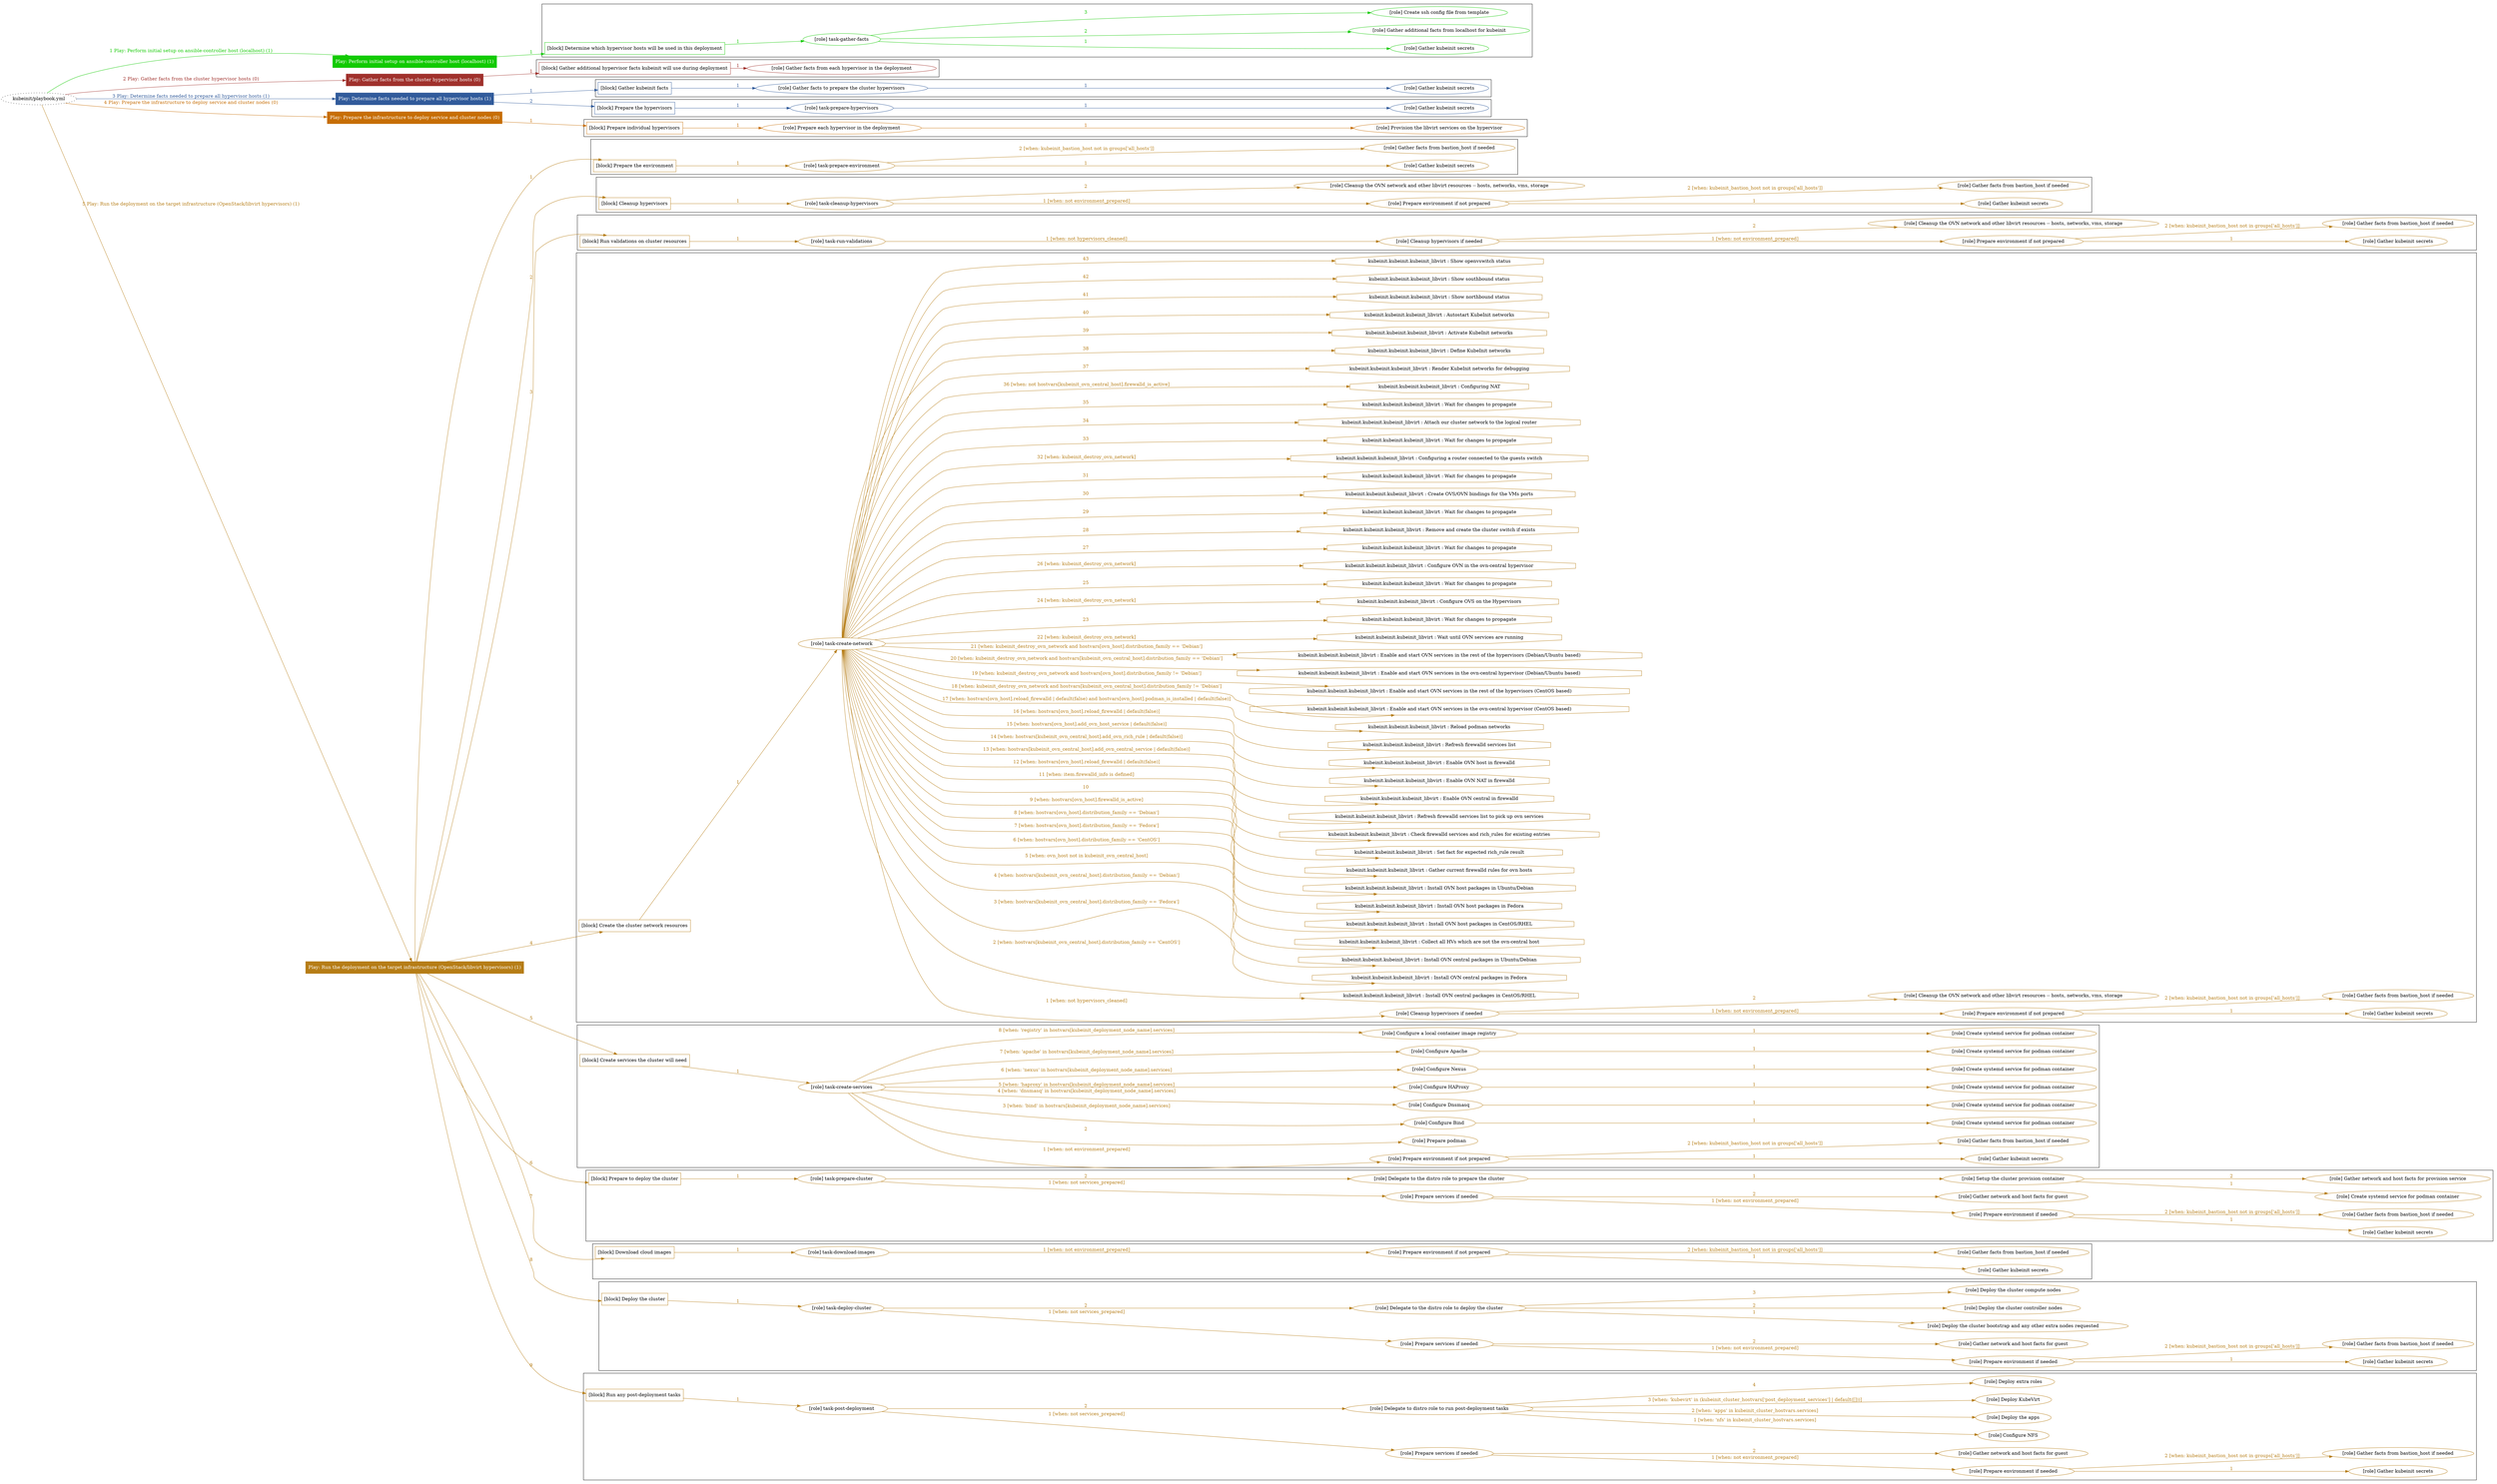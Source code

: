 digraph {
	graph [concentrate=true ordering=in rankdir=LR ratio=fill]
	edge [esep=5 sep=10]
	"kubeinit/playbook.yml" [URL="/home/runner/work/kubeinit/kubeinit/kubeinit/playbook.yml" id=playbook_7f455ee4 style=dotted]
	"kubeinit/playbook.yml" -> play_c26fc400 [label="1 Play: Perform initial setup on ansible-controller host (localhost) (1)" color="#12ca02" fontcolor="#12ca02" id=edge_play_c26fc400 labeltooltip="1 Play: Perform initial setup on ansible-controller host (localhost) (1)" tooltip="1 Play: Perform initial setup on ansible-controller host (localhost) (1)"]
	subgraph "Play: Perform initial setup on ansible-controller host (localhost) (1)" {
		play_c26fc400 [label="Play: Perform initial setup on ansible-controller host (localhost) (1)" URL="/home/runner/work/kubeinit/kubeinit/kubeinit/playbook.yml" color="#12ca02" fontcolor="#ffffff" id=play_c26fc400 shape=box style=filled tooltip=localhost]
		play_c26fc400 -> block_c248fe75 [label=1 color="#12ca02" fontcolor="#12ca02" id=edge_block_c248fe75 labeltooltip=1 tooltip=1]
		subgraph cluster_block_c248fe75 {
			block_c248fe75 [label="[block] Determine which hypervisor hosts will be used in this deployment" URL="/home/runner/work/kubeinit/kubeinit/kubeinit/playbook.yml" color="#12ca02" id=block_c248fe75 labeltooltip="Determine which hypervisor hosts will be used in this deployment" shape=box tooltip="Determine which hypervisor hosts will be used in this deployment"]
			block_c248fe75 -> role_d5a6efb8 [label="1 " color="#12ca02" fontcolor="#12ca02" id=edge_role_d5a6efb8 labeltooltip="1 " tooltip="1 "]
			subgraph "task-gather-facts" {
				role_d5a6efb8 [label="[role] task-gather-facts" URL="/home/runner/work/kubeinit/kubeinit/kubeinit/playbook.yml" color="#12ca02" id=role_d5a6efb8 tooltip="task-gather-facts"]
				role_d5a6efb8 -> role_3f67f82c [label="1 " color="#12ca02" fontcolor="#12ca02" id=edge_role_3f67f82c labeltooltip="1 " tooltip="1 "]
				subgraph "Gather kubeinit secrets" {
					role_3f67f82c [label="[role] Gather kubeinit secrets" URL="/home/runner/.ansible/collections/ansible_collections/kubeinit/kubeinit/roles/kubeinit_prepare/tasks/build_hypervisors_group.yml" color="#12ca02" id=role_3f67f82c tooltip="Gather kubeinit secrets"]
				}
				role_d5a6efb8 -> role_4a91ac97 [label="2 " color="#12ca02" fontcolor="#12ca02" id=edge_role_4a91ac97 labeltooltip="2 " tooltip="2 "]
				subgraph "Gather additional facts from localhost for kubeinit" {
					role_4a91ac97 [label="[role] Gather additional facts from localhost for kubeinit" URL="/home/runner/.ansible/collections/ansible_collections/kubeinit/kubeinit/roles/kubeinit_prepare/tasks/build_hypervisors_group.yml" color="#12ca02" id=role_4a91ac97 tooltip="Gather additional facts from localhost for kubeinit"]
				}
				role_d5a6efb8 -> role_014b9fa2 [label="3 " color="#12ca02" fontcolor="#12ca02" id=edge_role_014b9fa2 labeltooltip="3 " tooltip="3 "]
				subgraph "Create ssh config file from template" {
					role_014b9fa2 [label="[role] Create ssh config file from template" URL="/home/runner/.ansible/collections/ansible_collections/kubeinit/kubeinit/roles/kubeinit_prepare/tasks/build_hypervisors_group.yml" color="#12ca02" id=role_014b9fa2 tooltip="Create ssh config file from template"]
				}
			}
		}
	}
	"kubeinit/playbook.yml" -> play_076f34a9 [label="2 Play: Gather facts from the cluster hypervisor hosts (0)" color="#a0312c" fontcolor="#a0312c" id=edge_play_076f34a9 labeltooltip="2 Play: Gather facts from the cluster hypervisor hosts (0)" tooltip="2 Play: Gather facts from the cluster hypervisor hosts (0)"]
	subgraph "Play: Gather facts from the cluster hypervisor hosts (0)" {
		play_076f34a9 [label="Play: Gather facts from the cluster hypervisor hosts (0)" URL="/home/runner/work/kubeinit/kubeinit/kubeinit/playbook.yml" color="#a0312c" fontcolor="#ffffff" id=play_076f34a9 shape=box style=filled tooltip="Play: Gather facts from the cluster hypervisor hosts (0)"]
		play_076f34a9 -> block_2d9205cf [label=1 color="#a0312c" fontcolor="#a0312c" id=edge_block_2d9205cf labeltooltip=1 tooltip=1]
		subgraph cluster_block_2d9205cf {
			block_2d9205cf [label="[block] Gather additional hypervisor facts kubeinit will use during deployment" URL="/home/runner/work/kubeinit/kubeinit/kubeinit/playbook.yml" color="#a0312c" id=block_2d9205cf labeltooltip="Gather additional hypervisor facts kubeinit will use during deployment" shape=box tooltip="Gather additional hypervisor facts kubeinit will use during deployment"]
			block_2d9205cf -> role_b0fc6ca5 [label="1 " color="#a0312c" fontcolor="#a0312c" id=edge_role_b0fc6ca5 labeltooltip="1 " tooltip="1 "]
			subgraph "Gather facts from each hypervisor in the deployment" {
				role_b0fc6ca5 [label="[role] Gather facts from each hypervisor in the deployment" URL="/home/runner/work/kubeinit/kubeinit/kubeinit/playbook.yml" color="#a0312c" id=role_b0fc6ca5 tooltip="Gather facts from each hypervisor in the deployment"]
			}
		}
	}
	"kubeinit/playbook.yml" -> play_d61bf77c [label="3 Play: Determine facts needed to prepare all hypervisor hosts (1)" color="#315b9b" fontcolor="#315b9b" id=edge_play_d61bf77c labeltooltip="3 Play: Determine facts needed to prepare all hypervisor hosts (1)" tooltip="3 Play: Determine facts needed to prepare all hypervisor hosts (1)"]
	subgraph "Play: Determine facts needed to prepare all hypervisor hosts (1)" {
		play_d61bf77c [label="Play: Determine facts needed to prepare all hypervisor hosts (1)" URL="/home/runner/work/kubeinit/kubeinit/kubeinit/playbook.yml" color="#315b9b" fontcolor="#ffffff" id=play_d61bf77c shape=box style=filled tooltip=localhost]
		play_d61bf77c -> block_bdb85f30 [label=1 color="#315b9b" fontcolor="#315b9b" id=edge_block_bdb85f30 labeltooltip=1 tooltip=1]
		subgraph cluster_block_bdb85f30 {
			block_bdb85f30 [label="[block] Gather kubeinit facts" URL="/home/runner/work/kubeinit/kubeinit/kubeinit/playbook.yml" color="#315b9b" id=block_bdb85f30 labeltooltip="Gather kubeinit facts" shape=box tooltip="Gather kubeinit facts"]
			block_bdb85f30 -> role_154ffdf6 [label="1 " color="#315b9b" fontcolor="#315b9b" id=edge_role_154ffdf6 labeltooltip="1 " tooltip="1 "]
			subgraph "Gather facts to prepare the cluster hypervisors" {
				role_154ffdf6 [label="[role] Gather facts to prepare the cluster hypervisors" URL="/home/runner/work/kubeinit/kubeinit/kubeinit/playbook.yml" color="#315b9b" id=role_154ffdf6 tooltip="Gather facts to prepare the cluster hypervisors"]
				role_154ffdf6 -> role_9d7d1351 [label="1 " color="#315b9b" fontcolor="#315b9b" id=edge_role_9d7d1351 labeltooltip="1 " tooltip="1 "]
				subgraph "Gather kubeinit secrets" {
					role_9d7d1351 [label="[role] Gather kubeinit secrets" URL="/home/runner/.ansible/collections/ansible_collections/kubeinit/kubeinit/roles/kubeinit_prepare/tasks/gather_kubeinit_facts.yml" color="#315b9b" id=role_9d7d1351 tooltip="Gather kubeinit secrets"]
				}
			}
		}
		play_d61bf77c -> block_d95f95e9 [label=2 color="#315b9b" fontcolor="#315b9b" id=edge_block_d95f95e9 labeltooltip=2 tooltip=2]
		subgraph cluster_block_d95f95e9 {
			block_d95f95e9 [label="[block] Prepare the hypervisors" URL="/home/runner/work/kubeinit/kubeinit/kubeinit/playbook.yml" color="#315b9b" id=block_d95f95e9 labeltooltip="Prepare the hypervisors" shape=box tooltip="Prepare the hypervisors"]
			block_d95f95e9 -> role_bfc8d3f7 [label="1 " color="#315b9b" fontcolor="#315b9b" id=edge_role_bfc8d3f7 labeltooltip="1 " tooltip="1 "]
			subgraph "task-prepare-hypervisors" {
				role_bfc8d3f7 [label="[role] task-prepare-hypervisors" URL="/home/runner/work/kubeinit/kubeinit/kubeinit/playbook.yml" color="#315b9b" id=role_bfc8d3f7 tooltip="task-prepare-hypervisors"]
				role_bfc8d3f7 -> role_c38f2181 [label="1 " color="#315b9b" fontcolor="#315b9b" id=edge_role_c38f2181 labeltooltip="1 " tooltip="1 "]
				subgraph "Gather kubeinit secrets" {
					role_c38f2181 [label="[role] Gather kubeinit secrets" URL="/home/runner/.ansible/collections/ansible_collections/kubeinit/kubeinit/roles/kubeinit_prepare/tasks/gather_kubeinit_facts.yml" color="#315b9b" id=role_c38f2181 tooltip="Gather kubeinit secrets"]
				}
			}
		}
	}
	"kubeinit/playbook.yml" -> play_7ab8a035 [label="4 Play: Prepare the infrastructure to deploy service and cluster nodes (0)" color="#c76e05" fontcolor="#c76e05" id=edge_play_7ab8a035 labeltooltip="4 Play: Prepare the infrastructure to deploy service and cluster nodes (0)" tooltip="4 Play: Prepare the infrastructure to deploy service and cluster nodes (0)"]
	subgraph "Play: Prepare the infrastructure to deploy service and cluster nodes (0)" {
		play_7ab8a035 [label="Play: Prepare the infrastructure to deploy service and cluster nodes (0)" URL="/home/runner/work/kubeinit/kubeinit/kubeinit/playbook.yml" color="#c76e05" fontcolor="#ffffff" id=play_7ab8a035 shape=box style=filled tooltip="Play: Prepare the infrastructure to deploy service and cluster nodes (0)"]
		play_7ab8a035 -> block_f96e4d99 [label=1 color="#c76e05" fontcolor="#c76e05" id=edge_block_f96e4d99 labeltooltip=1 tooltip=1]
		subgraph cluster_block_f96e4d99 {
			block_f96e4d99 [label="[block] Prepare individual hypervisors" URL="/home/runner/work/kubeinit/kubeinit/kubeinit/playbook.yml" color="#c76e05" id=block_f96e4d99 labeltooltip="Prepare individual hypervisors" shape=box tooltip="Prepare individual hypervisors"]
			block_f96e4d99 -> role_8f18cb36 [label="1 " color="#c76e05" fontcolor="#c76e05" id=edge_role_8f18cb36 labeltooltip="1 " tooltip="1 "]
			subgraph "Prepare each hypervisor in the deployment" {
				role_8f18cb36 [label="[role] Prepare each hypervisor in the deployment" URL="/home/runner/work/kubeinit/kubeinit/kubeinit/playbook.yml" color="#c76e05" id=role_8f18cb36 tooltip="Prepare each hypervisor in the deployment"]
				role_8f18cb36 -> role_e6f351e4 [label="1 " color="#c76e05" fontcolor="#c76e05" id=edge_role_e6f351e4 labeltooltip="1 " tooltip="1 "]
				subgraph "Provision the libvirt services on the hypervisor" {
					role_e6f351e4 [label="[role] Provision the libvirt services on the hypervisor" URL="/home/runner/.ansible/collections/ansible_collections/kubeinit/kubeinit/roles/kubeinit_prepare/tasks/prepare_hypervisor.yml" color="#c76e05" id=role_e6f351e4 tooltip="Provision the libvirt services on the hypervisor"]
				}
			}
		}
	}
	"kubeinit/playbook.yml" -> play_58b247e0 [label="5 Play: Run the deployment on the target infrastructure (OpenStack/libvirt hypervisors) (1)" color="#b67d16" fontcolor="#b67d16" id=edge_play_58b247e0 labeltooltip="5 Play: Run the deployment on the target infrastructure (OpenStack/libvirt hypervisors) (1)" tooltip="5 Play: Run the deployment on the target infrastructure (OpenStack/libvirt hypervisors) (1)"]
	subgraph "Play: Run the deployment on the target infrastructure (OpenStack/libvirt hypervisors) (1)" {
		play_58b247e0 [label="Play: Run the deployment on the target infrastructure (OpenStack/libvirt hypervisors) (1)" URL="/home/runner/work/kubeinit/kubeinit/kubeinit/playbook.yml" color="#b67d16" fontcolor="#ffffff" id=play_58b247e0 shape=box style=filled tooltip=localhost]
		play_58b247e0 -> block_9243a5f5 [label=1 color="#b67d16" fontcolor="#b67d16" id=edge_block_9243a5f5 labeltooltip=1 tooltip=1]
		subgraph cluster_block_9243a5f5 {
			block_9243a5f5 [label="[block] Prepare the environment" URL="/home/runner/work/kubeinit/kubeinit/kubeinit/playbook.yml" color="#b67d16" id=block_9243a5f5 labeltooltip="Prepare the environment" shape=box tooltip="Prepare the environment"]
			block_9243a5f5 -> role_54483e76 [label="1 " color="#b67d16" fontcolor="#b67d16" id=edge_role_54483e76 labeltooltip="1 " tooltip="1 "]
			subgraph "task-prepare-environment" {
				role_54483e76 [label="[role] task-prepare-environment" URL="/home/runner/work/kubeinit/kubeinit/kubeinit/playbook.yml" color="#b67d16" id=role_54483e76 tooltip="task-prepare-environment"]
				role_54483e76 -> role_2a997038 [label="1 " color="#b67d16" fontcolor="#b67d16" id=edge_role_2a997038 labeltooltip="1 " tooltip="1 "]
				subgraph "Gather kubeinit secrets" {
					role_2a997038 [label="[role] Gather kubeinit secrets" URL="/home/runner/.ansible/collections/ansible_collections/kubeinit/kubeinit/roles/kubeinit_prepare/tasks/gather_kubeinit_facts.yml" color="#b67d16" id=role_2a997038 tooltip="Gather kubeinit secrets"]
				}
				role_54483e76 -> role_6f53dbe9 [label="2 [when: kubeinit_bastion_host not in groups['all_hosts']]" color="#b67d16" fontcolor="#b67d16" id=edge_role_6f53dbe9 labeltooltip="2 [when: kubeinit_bastion_host not in groups['all_hosts']]" tooltip="2 [when: kubeinit_bastion_host not in groups['all_hosts']]"]
				subgraph "Gather facts from bastion_host if needed" {
					role_6f53dbe9 [label="[role] Gather facts from bastion_host if needed" URL="/home/runner/.ansible/collections/ansible_collections/kubeinit/kubeinit/roles/kubeinit_prepare/tasks/main.yml" color="#b67d16" id=role_6f53dbe9 tooltip="Gather facts from bastion_host if needed"]
				}
			}
		}
		play_58b247e0 -> block_51be4697 [label=2 color="#b67d16" fontcolor="#b67d16" id=edge_block_51be4697 labeltooltip=2 tooltip=2]
		subgraph cluster_block_51be4697 {
			block_51be4697 [label="[block] Cleanup hypervisors" URL="/home/runner/work/kubeinit/kubeinit/kubeinit/playbook.yml" color="#b67d16" id=block_51be4697 labeltooltip="Cleanup hypervisors" shape=box tooltip="Cleanup hypervisors"]
			block_51be4697 -> role_338efbb6 [label="1 " color="#b67d16" fontcolor="#b67d16" id=edge_role_338efbb6 labeltooltip="1 " tooltip="1 "]
			subgraph "task-cleanup-hypervisors" {
				role_338efbb6 [label="[role] task-cleanup-hypervisors" URL="/home/runner/work/kubeinit/kubeinit/kubeinit/playbook.yml" color="#b67d16" id=role_338efbb6 tooltip="task-cleanup-hypervisors"]
				role_338efbb6 -> role_b34c7215 [label="1 [when: not environment_prepared]" color="#b67d16" fontcolor="#b67d16" id=edge_role_b34c7215 labeltooltip="1 [when: not environment_prepared]" tooltip="1 [when: not environment_prepared]"]
				subgraph "Prepare environment if not prepared" {
					role_b34c7215 [label="[role] Prepare environment if not prepared" URL="/home/runner/.ansible/collections/ansible_collections/kubeinit/kubeinit/roles/kubeinit_libvirt/tasks/cleanup_hypervisors.yml" color="#b67d16" id=role_b34c7215 tooltip="Prepare environment if not prepared"]
					role_b34c7215 -> role_7a905209 [label="1 " color="#b67d16" fontcolor="#b67d16" id=edge_role_7a905209 labeltooltip="1 " tooltip="1 "]
					subgraph "Gather kubeinit secrets" {
						role_7a905209 [label="[role] Gather kubeinit secrets" URL="/home/runner/.ansible/collections/ansible_collections/kubeinit/kubeinit/roles/kubeinit_prepare/tasks/gather_kubeinit_facts.yml" color="#b67d16" id=role_7a905209 tooltip="Gather kubeinit secrets"]
					}
					role_b34c7215 -> role_47113efe [label="2 [when: kubeinit_bastion_host not in groups['all_hosts']]" color="#b67d16" fontcolor="#b67d16" id=edge_role_47113efe labeltooltip="2 [when: kubeinit_bastion_host not in groups['all_hosts']]" tooltip="2 [when: kubeinit_bastion_host not in groups['all_hosts']]"]
					subgraph "Gather facts from bastion_host if needed" {
						role_47113efe [label="[role] Gather facts from bastion_host if needed" URL="/home/runner/.ansible/collections/ansible_collections/kubeinit/kubeinit/roles/kubeinit_prepare/tasks/main.yml" color="#b67d16" id=role_47113efe tooltip="Gather facts from bastion_host if needed"]
					}
				}
				role_338efbb6 -> role_ab348a93 [label="2 " color="#b67d16" fontcolor="#b67d16" id=edge_role_ab348a93 labeltooltip="2 " tooltip="2 "]
				subgraph "Cleanup the OVN network and other libvirt resources -- hosts, networks, vms, storage" {
					role_ab348a93 [label="[role] Cleanup the OVN network and other libvirt resources -- hosts, networks, vms, storage" URL="/home/runner/.ansible/collections/ansible_collections/kubeinit/kubeinit/roles/kubeinit_libvirt/tasks/cleanup_hypervisors.yml" color="#b67d16" id=role_ab348a93 tooltip="Cleanup the OVN network and other libvirt resources -- hosts, networks, vms, storage"]
				}
			}
		}
		play_58b247e0 -> block_e8345d4c [label=3 color="#b67d16" fontcolor="#b67d16" id=edge_block_e8345d4c labeltooltip=3 tooltip=3]
		subgraph cluster_block_e8345d4c {
			block_e8345d4c [label="[block] Run validations on cluster resources" URL="/home/runner/work/kubeinit/kubeinit/kubeinit/playbook.yml" color="#b67d16" id=block_e8345d4c labeltooltip="Run validations on cluster resources" shape=box tooltip="Run validations on cluster resources"]
			block_e8345d4c -> role_65fdc96c [label="1 " color="#b67d16" fontcolor="#b67d16" id=edge_role_65fdc96c labeltooltip="1 " tooltip="1 "]
			subgraph "task-run-validations" {
				role_65fdc96c [label="[role] task-run-validations" URL="/home/runner/work/kubeinit/kubeinit/kubeinit/playbook.yml" color="#b67d16" id=role_65fdc96c tooltip="task-run-validations"]
				role_65fdc96c -> role_6a7494f1 [label="1 [when: not hypervisors_cleaned]" color="#b67d16" fontcolor="#b67d16" id=edge_role_6a7494f1 labeltooltip="1 [when: not hypervisors_cleaned]" tooltip="1 [when: not hypervisors_cleaned]"]
				subgraph "Cleanup hypervisors if needed" {
					role_6a7494f1 [label="[role] Cleanup hypervisors if needed" URL="/home/runner/.ansible/collections/ansible_collections/kubeinit/kubeinit/roles/kubeinit_validations/tasks/main.yml" color="#b67d16" id=role_6a7494f1 tooltip="Cleanup hypervisors if needed"]
					role_6a7494f1 -> role_19a437bc [label="1 [when: not environment_prepared]" color="#b67d16" fontcolor="#b67d16" id=edge_role_19a437bc labeltooltip="1 [when: not environment_prepared]" tooltip="1 [when: not environment_prepared]"]
					subgraph "Prepare environment if not prepared" {
						role_19a437bc [label="[role] Prepare environment if not prepared" URL="/home/runner/.ansible/collections/ansible_collections/kubeinit/kubeinit/roles/kubeinit_libvirt/tasks/cleanup_hypervisors.yml" color="#b67d16" id=role_19a437bc tooltip="Prepare environment if not prepared"]
						role_19a437bc -> role_3ae767f5 [label="1 " color="#b67d16" fontcolor="#b67d16" id=edge_role_3ae767f5 labeltooltip="1 " tooltip="1 "]
						subgraph "Gather kubeinit secrets" {
							role_3ae767f5 [label="[role] Gather kubeinit secrets" URL="/home/runner/.ansible/collections/ansible_collections/kubeinit/kubeinit/roles/kubeinit_prepare/tasks/gather_kubeinit_facts.yml" color="#b67d16" id=role_3ae767f5 tooltip="Gather kubeinit secrets"]
						}
						role_19a437bc -> role_081a53ee [label="2 [when: kubeinit_bastion_host not in groups['all_hosts']]" color="#b67d16" fontcolor="#b67d16" id=edge_role_081a53ee labeltooltip="2 [when: kubeinit_bastion_host not in groups['all_hosts']]" tooltip="2 [when: kubeinit_bastion_host not in groups['all_hosts']]"]
						subgraph "Gather facts from bastion_host if needed" {
							role_081a53ee [label="[role] Gather facts from bastion_host if needed" URL="/home/runner/.ansible/collections/ansible_collections/kubeinit/kubeinit/roles/kubeinit_prepare/tasks/main.yml" color="#b67d16" id=role_081a53ee tooltip="Gather facts from bastion_host if needed"]
						}
					}
					role_6a7494f1 -> role_e0cc919e [label="2 " color="#b67d16" fontcolor="#b67d16" id=edge_role_e0cc919e labeltooltip="2 " tooltip="2 "]
					subgraph "Cleanup the OVN network and other libvirt resources -- hosts, networks, vms, storage" {
						role_e0cc919e [label="[role] Cleanup the OVN network and other libvirt resources -- hosts, networks, vms, storage" URL="/home/runner/.ansible/collections/ansible_collections/kubeinit/kubeinit/roles/kubeinit_libvirt/tasks/cleanup_hypervisors.yml" color="#b67d16" id=role_e0cc919e tooltip="Cleanup the OVN network and other libvirt resources -- hosts, networks, vms, storage"]
					}
				}
			}
		}
		play_58b247e0 -> block_e6021721 [label=4 color="#b67d16" fontcolor="#b67d16" id=edge_block_e6021721 labeltooltip=4 tooltip=4]
		subgraph cluster_block_e6021721 {
			block_e6021721 [label="[block] Create the cluster network resources" URL="/home/runner/work/kubeinit/kubeinit/kubeinit/playbook.yml" color="#b67d16" id=block_e6021721 labeltooltip="Create the cluster network resources" shape=box tooltip="Create the cluster network resources"]
			block_e6021721 -> role_0285d179 [label="1 " color="#b67d16" fontcolor="#b67d16" id=edge_role_0285d179 labeltooltip="1 " tooltip="1 "]
			subgraph "task-create-network" {
				role_0285d179 [label="[role] task-create-network" URL="/home/runner/work/kubeinit/kubeinit/kubeinit/playbook.yml" color="#b67d16" id=role_0285d179 tooltip="task-create-network"]
				role_0285d179 -> role_f3b717cc [label="1 [when: not hypervisors_cleaned]" color="#b67d16" fontcolor="#b67d16" id=edge_role_f3b717cc labeltooltip="1 [when: not hypervisors_cleaned]" tooltip="1 [when: not hypervisors_cleaned]"]
				subgraph "Cleanup hypervisors if needed" {
					role_f3b717cc [label="[role] Cleanup hypervisors if needed" URL="/home/runner/.ansible/collections/ansible_collections/kubeinit/kubeinit/roles/kubeinit_libvirt/tasks/create_network.yml" color="#b67d16" id=role_f3b717cc tooltip="Cleanup hypervisors if needed"]
					role_f3b717cc -> role_ed5efd71 [label="1 [when: not environment_prepared]" color="#b67d16" fontcolor="#b67d16" id=edge_role_ed5efd71 labeltooltip="1 [when: not environment_prepared]" tooltip="1 [when: not environment_prepared]"]
					subgraph "Prepare environment if not prepared" {
						role_ed5efd71 [label="[role] Prepare environment if not prepared" URL="/home/runner/.ansible/collections/ansible_collections/kubeinit/kubeinit/roles/kubeinit_libvirt/tasks/cleanup_hypervisors.yml" color="#b67d16" id=role_ed5efd71 tooltip="Prepare environment if not prepared"]
						role_ed5efd71 -> role_7a1bb779 [label="1 " color="#b67d16" fontcolor="#b67d16" id=edge_role_7a1bb779 labeltooltip="1 " tooltip="1 "]
						subgraph "Gather kubeinit secrets" {
							role_7a1bb779 [label="[role] Gather kubeinit secrets" URL="/home/runner/.ansible/collections/ansible_collections/kubeinit/kubeinit/roles/kubeinit_prepare/tasks/gather_kubeinit_facts.yml" color="#b67d16" id=role_7a1bb779 tooltip="Gather kubeinit secrets"]
						}
						role_ed5efd71 -> role_ca2a4c49 [label="2 [when: kubeinit_bastion_host not in groups['all_hosts']]" color="#b67d16" fontcolor="#b67d16" id=edge_role_ca2a4c49 labeltooltip="2 [when: kubeinit_bastion_host not in groups['all_hosts']]" tooltip="2 [when: kubeinit_bastion_host not in groups['all_hosts']]"]
						subgraph "Gather facts from bastion_host if needed" {
							role_ca2a4c49 [label="[role] Gather facts from bastion_host if needed" URL="/home/runner/.ansible/collections/ansible_collections/kubeinit/kubeinit/roles/kubeinit_prepare/tasks/main.yml" color="#b67d16" id=role_ca2a4c49 tooltip="Gather facts from bastion_host if needed"]
						}
					}
					role_f3b717cc -> role_44aac8f3 [label="2 " color="#b67d16" fontcolor="#b67d16" id=edge_role_44aac8f3 labeltooltip="2 " tooltip="2 "]
					subgraph "Cleanup the OVN network and other libvirt resources -- hosts, networks, vms, storage" {
						role_44aac8f3 [label="[role] Cleanup the OVN network and other libvirt resources -- hosts, networks, vms, storage" URL="/home/runner/.ansible/collections/ansible_collections/kubeinit/kubeinit/roles/kubeinit_libvirt/tasks/cleanup_hypervisors.yml" color="#b67d16" id=role_44aac8f3 tooltip="Cleanup the OVN network and other libvirt resources -- hosts, networks, vms, storage"]
					}
				}
				task_f2b9ff76 [label="kubeinit.kubeinit.kubeinit_libvirt : Install OVN central packages in CentOS/RHEL" URL="/home/runner/.ansible/collections/ansible_collections/kubeinit/kubeinit/roles/kubeinit_libvirt/tasks/create_network.yml" color="#b67d16" id=task_f2b9ff76 shape=octagon tooltip="kubeinit.kubeinit.kubeinit_libvirt : Install OVN central packages in CentOS/RHEL"]
				role_0285d179 -> task_f2b9ff76 [label="2 [when: hostvars[kubeinit_ovn_central_host].distribution_family == 'CentOS']" color="#b67d16" fontcolor="#b67d16" id=edge_task_f2b9ff76 labeltooltip="2 [when: hostvars[kubeinit_ovn_central_host].distribution_family == 'CentOS']" tooltip="2 [when: hostvars[kubeinit_ovn_central_host].distribution_family == 'CentOS']"]
				task_573105f5 [label="kubeinit.kubeinit.kubeinit_libvirt : Install OVN central packages in Fedora" URL="/home/runner/.ansible/collections/ansible_collections/kubeinit/kubeinit/roles/kubeinit_libvirt/tasks/create_network.yml" color="#b67d16" id=task_573105f5 shape=octagon tooltip="kubeinit.kubeinit.kubeinit_libvirt : Install OVN central packages in Fedora"]
				role_0285d179 -> task_573105f5 [label="3 [when: hostvars[kubeinit_ovn_central_host].distribution_family == 'Fedora']" color="#b67d16" fontcolor="#b67d16" id=edge_task_573105f5 labeltooltip="3 [when: hostvars[kubeinit_ovn_central_host].distribution_family == 'Fedora']" tooltip="3 [when: hostvars[kubeinit_ovn_central_host].distribution_family == 'Fedora']"]
				task_9b48f51c [label="kubeinit.kubeinit.kubeinit_libvirt : Install OVN central packages in Ubuntu/Debian" URL="/home/runner/.ansible/collections/ansible_collections/kubeinit/kubeinit/roles/kubeinit_libvirt/tasks/create_network.yml" color="#b67d16" id=task_9b48f51c shape=octagon tooltip="kubeinit.kubeinit.kubeinit_libvirt : Install OVN central packages in Ubuntu/Debian"]
				role_0285d179 -> task_9b48f51c [label="4 [when: hostvars[kubeinit_ovn_central_host].distribution_family == 'Debian']" color="#b67d16" fontcolor="#b67d16" id=edge_task_9b48f51c labeltooltip="4 [when: hostvars[kubeinit_ovn_central_host].distribution_family == 'Debian']" tooltip="4 [when: hostvars[kubeinit_ovn_central_host].distribution_family == 'Debian']"]
				task_7792963a [label="kubeinit.kubeinit.kubeinit_libvirt : Collect all HVs which are not the ovn-central host" URL="/home/runner/.ansible/collections/ansible_collections/kubeinit/kubeinit/roles/kubeinit_libvirt/tasks/create_network.yml" color="#b67d16" id=task_7792963a shape=octagon tooltip="kubeinit.kubeinit.kubeinit_libvirt : Collect all HVs which are not the ovn-central host"]
				role_0285d179 -> task_7792963a [label="5 [when: ovn_host not in kubeinit_ovn_central_host]" color="#b67d16" fontcolor="#b67d16" id=edge_task_7792963a labeltooltip="5 [when: ovn_host not in kubeinit_ovn_central_host]" tooltip="5 [when: ovn_host not in kubeinit_ovn_central_host]"]
				task_f72d27f6 [label="kubeinit.kubeinit.kubeinit_libvirt : Install OVN host packages in CentOS/RHEL" URL="/home/runner/.ansible/collections/ansible_collections/kubeinit/kubeinit/roles/kubeinit_libvirt/tasks/create_network.yml" color="#b67d16" id=task_f72d27f6 shape=octagon tooltip="kubeinit.kubeinit.kubeinit_libvirt : Install OVN host packages in CentOS/RHEL"]
				role_0285d179 -> task_f72d27f6 [label="6 [when: hostvars[ovn_host].distribution_family == 'CentOS']" color="#b67d16" fontcolor="#b67d16" id=edge_task_f72d27f6 labeltooltip="6 [when: hostvars[ovn_host].distribution_family == 'CentOS']" tooltip="6 [when: hostvars[ovn_host].distribution_family == 'CentOS']"]
				task_b07ee26f [label="kubeinit.kubeinit.kubeinit_libvirt : Install OVN host packages in Fedora" URL="/home/runner/.ansible/collections/ansible_collections/kubeinit/kubeinit/roles/kubeinit_libvirt/tasks/create_network.yml" color="#b67d16" id=task_b07ee26f shape=octagon tooltip="kubeinit.kubeinit.kubeinit_libvirt : Install OVN host packages in Fedora"]
				role_0285d179 -> task_b07ee26f [label="7 [when: hostvars[ovn_host].distribution_family == 'Fedora']" color="#b67d16" fontcolor="#b67d16" id=edge_task_b07ee26f labeltooltip="7 [when: hostvars[ovn_host].distribution_family == 'Fedora']" tooltip="7 [when: hostvars[ovn_host].distribution_family == 'Fedora']"]
				task_ceecea50 [label="kubeinit.kubeinit.kubeinit_libvirt : Install OVN host packages in Ubuntu/Debian" URL="/home/runner/.ansible/collections/ansible_collections/kubeinit/kubeinit/roles/kubeinit_libvirt/tasks/create_network.yml" color="#b67d16" id=task_ceecea50 shape=octagon tooltip="kubeinit.kubeinit.kubeinit_libvirt : Install OVN host packages in Ubuntu/Debian"]
				role_0285d179 -> task_ceecea50 [label="8 [when: hostvars[ovn_host].distribution_family == 'Debian']" color="#b67d16" fontcolor="#b67d16" id=edge_task_ceecea50 labeltooltip="8 [when: hostvars[ovn_host].distribution_family == 'Debian']" tooltip="8 [when: hostvars[ovn_host].distribution_family == 'Debian']"]
				task_eab624f6 [label="kubeinit.kubeinit.kubeinit_libvirt : Gather current firewalld rules for ovn hosts" URL="/home/runner/.ansible/collections/ansible_collections/kubeinit/kubeinit/roles/kubeinit_libvirt/tasks/create_network.yml" color="#b67d16" id=task_eab624f6 shape=octagon tooltip="kubeinit.kubeinit.kubeinit_libvirt : Gather current firewalld rules for ovn hosts"]
				role_0285d179 -> task_eab624f6 [label="9 [when: hostvars[ovn_host].firewalld_is_active]" color="#b67d16" fontcolor="#b67d16" id=edge_task_eab624f6 labeltooltip="9 [when: hostvars[ovn_host].firewalld_is_active]" tooltip="9 [when: hostvars[ovn_host].firewalld_is_active]"]
				task_a1567011 [label="kubeinit.kubeinit.kubeinit_libvirt : Set fact for expected rich_rule result" URL="/home/runner/.ansible/collections/ansible_collections/kubeinit/kubeinit/roles/kubeinit_libvirt/tasks/create_network.yml" color="#b67d16" id=task_a1567011 shape=octagon tooltip="kubeinit.kubeinit.kubeinit_libvirt : Set fact for expected rich_rule result"]
				role_0285d179 -> task_a1567011 [label="10 " color="#b67d16" fontcolor="#b67d16" id=edge_task_a1567011 labeltooltip="10 " tooltip="10 "]
				task_b5a37f4a [label="kubeinit.kubeinit.kubeinit_libvirt : Check firewalld services and rich_rules for existing entries" URL="/home/runner/.ansible/collections/ansible_collections/kubeinit/kubeinit/roles/kubeinit_libvirt/tasks/create_network.yml" color="#b67d16" id=task_b5a37f4a shape=octagon tooltip="kubeinit.kubeinit.kubeinit_libvirt : Check firewalld services and rich_rules for existing entries"]
				role_0285d179 -> task_b5a37f4a [label="11 [when: item.firewalld_info is defined]" color="#b67d16" fontcolor="#b67d16" id=edge_task_b5a37f4a labeltooltip="11 [when: item.firewalld_info is defined]" tooltip="11 [when: item.firewalld_info is defined]"]
				task_00752ca2 [label="kubeinit.kubeinit.kubeinit_libvirt : Refresh firewalld services list to pick up ovn services" URL="/home/runner/.ansible/collections/ansible_collections/kubeinit/kubeinit/roles/kubeinit_libvirt/tasks/create_network.yml" color="#b67d16" id=task_00752ca2 shape=octagon tooltip="kubeinit.kubeinit.kubeinit_libvirt : Refresh firewalld services list to pick up ovn services"]
				role_0285d179 -> task_00752ca2 [label="12 [when: hostvars[ovn_host].reload_firewalld | default(false)]" color="#b67d16" fontcolor="#b67d16" id=edge_task_00752ca2 labeltooltip="12 [when: hostvars[ovn_host].reload_firewalld | default(false)]" tooltip="12 [when: hostvars[ovn_host].reload_firewalld | default(false)]"]
				task_c8665c1f [label="kubeinit.kubeinit.kubeinit_libvirt : Enable OVN central in firewalld" URL="/home/runner/.ansible/collections/ansible_collections/kubeinit/kubeinit/roles/kubeinit_libvirt/tasks/create_network.yml" color="#b67d16" id=task_c8665c1f shape=octagon tooltip="kubeinit.kubeinit.kubeinit_libvirt : Enable OVN central in firewalld"]
				role_0285d179 -> task_c8665c1f [label="13 [when: hostvars[kubeinit_ovn_central_host].add_ovn_central_service | default(false)]" color="#b67d16" fontcolor="#b67d16" id=edge_task_c8665c1f labeltooltip="13 [when: hostvars[kubeinit_ovn_central_host].add_ovn_central_service | default(false)]" tooltip="13 [when: hostvars[kubeinit_ovn_central_host].add_ovn_central_service | default(false)]"]
				task_eb85a3d0 [label="kubeinit.kubeinit.kubeinit_libvirt : Enable OVN NAT in firewalld" URL="/home/runner/.ansible/collections/ansible_collections/kubeinit/kubeinit/roles/kubeinit_libvirt/tasks/create_network.yml" color="#b67d16" id=task_eb85a3d0 shape=octagon tooltip="kubeinit.kubeinit.kubeinit_libvirt : Enable OVN NAT in firewalld"]
				role_0285d179 -> task_eb85a3d0 [label="14 [when: hostvars[kubeinit_ovn_central_host].add_ovn_rich_rule | default(false)]" color="#b67d16" fontcolor="#b67d16" id=edge_task_eb85a3d0 labeltooltip="14 [when: hostvars[kubeinit_ovn_central_host].add_ovn_rich_rule | default(false)]" tooltip="14 [when: hostvars[kubeinit_ovn_central_host].add_ovn_rich_rule | default(false)]"]
				task_30c80492 [label="kubeinit.kubeinit.kubeinit_libvirt : Enable OVN host in firewalld" URL="/home/runner/.ansible/collections/ansible_collections/kubeinit/kubeinit/roles/kubeinit_libvirt/tasks/create_network.yml" color="#b67d16" id=task_30c80492 shape=octagon tooltip="kubeinit.kubeinit.kubeinit_libvirt : Enable OVN host in firewalld"]
				role_0285d179 -> task_30c80492 [label="15 [when: hostvars[ovn_host].add_ovn_host_service | default(false)]" color="#b67d16" fontcolor="#b67d16" id=edge_task_30c80492 labeltooltip="15 [when: hostvars[ovn_host].add_ovn_host_service | default(false)]" tooltip="15 [when: hostvars[ovn_host].add_ovn_host_service | default(false)]"]
				task_21c4137c [label="kubeinit.kubeinit.kubeinit_libvirt : Refresh firewalld services list" URL="/home/runner/.ansible/collections/ansible_collections/kubeinit/kubeinit/roles/kubeinit_libvirt/tasks/create_network.yml" color="#b67d16" id=task_21c4137c shape=octagon tooltip="kubeinit.kubeinit.kubeinit_libvirt : Refresh firewalld services list"]
				role_0285d179 -> task_21c4137c [label="16 [when: hostvars[ovn_host].reload_firewalld | default(false)]" color="#b67d16" fontcolor="#b67d16" id=edge_task_21c4137c labeltooltip="16 [when: hostvars[ovn_host].reload_firewalld | default(false)]" tooltip="16 [when: hostvars[ovn_host].reload_firewalld | default(false)]"]
				task_cda4827e [label="kubeinit.kubeinit.kubeinit_libvirt : Reload podman networks" URL="/home/runner/.ansible/collections/ansible_collections/kubeinit/kubeinit/roles/kubeinit_libvirt/tasks/create_network.yml" color="#b67d16" id=task_cda4827e shape=octagon tooltip="kubeinit.kubeinit.kubeinit_libvirt : Reload podman networks"]
				role_0285d179 -> task_cda4827e [label="17 [when: hostvars[ovn_host].reload_firewalld | default(false) and hostvars[ovn_host].podman_is_installed | default(false)]" color="#b67d16" fontcolor="#b67d16" id=edge_task_cda4827e labeltooltip="17 [when: hostvars[ovn_host].reload_firewalld | default(false) and hostvars[ovn_host].podman_is_installed | default(false)]" tooltip="17 [when: hostvars[ovn_host].reload_firewalld | default(false) and hostvars[ovn_host].podman_is_installed | default(false)]"]
				task_ecc008b6 [label="kubeinit.kubeinit.kubeinit_libvirt : Enable and start OVN services in the ovn-central hypervisor (CentOS based)" URL="/home/runner/.ansible/collections/ansible_collections/kubeinit/kubeinit/roles/kubeinit_libvirt/tasks/create_network.yml" color="#b67d16" id=task_ecc008b6 shape=octagon tooltip="kubeinit.kubeinit.kubeinit_libvirt : Enable and start OVN services in the ovn-central hypervisor (CentOS based)"]
				role_0285d179 -> task_ecc008b6 [label="18 [when: kubeinit_destroy_ovn_network and hostvars[kubeinit_ovn_central_host].distribution_family != 'Debian']" color="#b67d16" fontcolor="#b67d16" id=edge_task_ecc008b6 labeltooltip="18 [when: kubeinit_destroy_ovn_network and hostvars[kubeinit_ovn_central_host].distribution_family != 'Debian']" tooltip="18 [when: kubeinit_destroy_ovn_network and hostvars[kubeinit_ovn_central_host].distribution_family != 'Debian']"]
				task_4255dc4d [label="kubeinit.kubeinit.kubeinit_libvirt : Enable and start OVN services in the rest of the hypervisors (CentOS based)" URL="/home/runner/.ansible/collections/ansible_collections/kubeinit/kubeinit/roles/kubeinit_libvirt/tasks/create_network.yml" color="#b67d16" id=task_4255dc4d shape=octagon tooltip="kubeinit.kubeinit.kubeinit_libvirt : Enable and start OVN services in the rest of the hypervisors (CentOS based)"]
				role_0285d179 -> task_4255dc4d [label="19 [when: kubeinit_destroy_ovn_network and hostvars[ovn_host].distribution_family != 'Debian']" color="#b67d16" fontcolor="#b67d16" id=edge_task_4255dc4d labeltooltip="19 [when: kubeinit_destroy_ovn_network and hostvars[ovn_host].distribution_family != 'Debian']" tooltip="19 [when: kubeinit_destroy_ovn_network and hostvars[ovn_host].distribution_family != 'Debian']"]
				task_71930432 [label="kubeinit.kubeinit.kubeinit_libvirt : Enable and start OVN services in the ovn-central hypervisor (Debian/Ubuntu based)" URL="/home/runner/.ansible/collections/ansible_collections/kubeinit/kubeinit/roles/kubeinit_libvirt/tasks/create_network.yml" color="#b67d16" id=task_71930432 shape=octagon tooltip="kubeinit.kubeinit.kubeinit_libvirt : Enable and start OVN services in the ovn-central hypervisor (Debian/Ubuntu based)"]
				role_0285d179 -> task_71930432 [label="20 [when: kubeinit_destroy_ovn_network and hostvars[kubeinit_ovn_central_host].distribution_family == 'Debian']" color="#b67d16" fontcolor="#b67d16" id=edge_task_71930432 labeltooltip="20 [when: kubeinit_destroy_ovn_network and hostvars[kubeinit_ovn_central_host].distribution_family == 'Debian']" tooltip="20 [when: kubeinit_destroy_ovn_network and hostvars[kubeinit_ovn_central_host].distribution_family == 'Debian']"]
				task_748e0c82 [label="kubeinit.kubeinit.kubeinit_libvirt : Enable and start OVN services in the rest of the hypervisors (Debian/Ubuntu based)" URL="/home/runner/.ansible/collections/ansible_collections/kubeinit/kubeinit/roles/kubeinit_libvirt/tasks/create_network.yml" color="#b67d16" id=task_748e0c82 shape=octagon tooltip="kubeinit.kubeinit.kubeinit_libvirt : Enable and start OVN services in the rest of the hypervisors (Debian/Ubuntu based)"]
				role_0285d179 -> task_748e0c82 [label="21 [when: kubeinit_destroy_ovn_network and hostvars[ovn_host].distribution_family == 'Debian']" color="#b67d16" fontcolor="#b67d16" id=edge_task_748e0c82 labeltooltip="21 [when: kubeinit_destroy_ovn_network and hostvars[ovn_host].distribution_family == 'Debian']" tooltip="21 [when: kubeinit_destroy_ovn_network and hostvars[ovn_host].distribution_family == 'Debian']"]
				task_8daedf9e [label="kubeinit.kubeinit.kubeinit_libvirt : Wait until OVN services are running" URL="/home/runner/.ansible/collections/ansible_collections/kubeinit/kubeinit/roles/kubeinit_libvirt/tasks/create_network.yml" color="#b67d16" id=task_8daedf9e shape=octagon tooltip="kubeinit.kubeinit.kubeinit_libvirt : Wait until OVN services are running"]
				role_0285d179 -> task_8daedf9e [label="22 [when: kubeinit_destroy_ovn_network]" color="#b67d16" fontcolor="#b67d16" id=edge_task_8daedf9e labeltooltip="22 [when: kubeinit_destroy_ovn_network]" tooltip="22 [when: kubeinit_destroy_ovn_network]"]
				task_e35423c2 [label="kubeinit.kubeinit.kubeinit_libvirt : Wait for changes to propagate" URL="/home/runner/.ansible/collections/ansible_collections/kubeinit/kubeinit/roles/kubeinit_libvirt/tasks/create_network.yml" color="#b67d16" id=task_e35423c2 shape=octagon tooltip="kubeinit.kubeinit.kubeinit_libvirt : Wait for changes to propagate"]
				role_0285d179 -> task_e35423c2 [label="23 " color="#b67d16" fontcolor="#b67d16" id=edge_task_e35423c2 labeltooltip="23 " tooltip="23 "]
				task_d1386e4d [label="kubeinit.kubeinit.kubeinit_libvirt : Configure OVS on the Hypervisors" URL="/home/runner/.ansible/collections/ansible_collections/kubeinit/kubeinit/roles/kubeinit_libvirt/tasks/create_network.yml" color="#b67d16" id=task_d1386e4d shape=octagon tooltip="kubeinit.kubeinit.kubeinit_libvirt : Configure OVS on the Hypervisors"]
				role_0285d179 -> task_d1386e4d [label="24 [when: kubeinit_destroy_ovn_network]" color="#b67d16" fontcolor="#b67d16" id=edge_task_d1386e4d labeltooltip="24 [when: kubeinit_destroy_ovn_network]" tooltip="24 [when: kubeinit_destroy_ovn_network]"]
				task_f3de358c [label="kubeinit.kubeinit.kubeinit_libvirt : Wait for changes to propagate" URL="/home/runner/.ansible/collections/ansible_collections/kubeinit/kubeinit/roles/kubeinit_libvirt/tasks/create_network.yml" color="#b67d16" id=task_f3de358c shape=octagon tooltip="kubeinit.kubeinit.kubeinit_libvirt : Wait for changes to propagate"]
				role_0285d179 -> task_f3de358c [label="25 " color="#b67d16" fontcolor="#b67d16" id=edge_task_f3de358c labeltooltip="25 " tooltip="25 "]
				task_0ef81cf4 [label="kubeinit.kubeinit.kubeinit_libvirt : Configure OVN in the ovn-central hypervisor" URL="/home/runner/.ansible/collections/ansible_collections/kubeinit/kubeinit/roles/kubeinit_libvirt/tasks/create_network.yml" color="#b67d16" id=task_0ef81cf4 shape=octagon tooltip="kubeinit.kubeinit.kubeinit_libvirt : Configure OVN in the ovn-central hypervisor"]
				role_0285d179 -> task_0ef81cf4 [label="26 [when: kubeinit_destroy_ovn_network]" color="#b67d16" fontcolor="#b67d16" id=edge_task_0ef81cf4 labeltooltip="26 [when: kubeinit_destroy_ovn_network]" tooltip="26 [when: kubeinit_destroy_ovn_network]"]
				task_cd16ded5 [label="kubeinit.kubeinit.kubeinit_libvirt : Wait for changes to propagate" URL="/home/runner/.ansible/collections/ansible_collections/kubeinit/kubeinit/roles/kubeinit_libvirt/tasks/create_network.yml" color="#b67d16" id=task_cd16ded5 shape=octagon tooltip="kubeinit.kubeinit.kubeinit_libvirt : Wait for changes to propagate"]
				role_0285d179 -> task_cd16ded5 [label="27 " color="#b67d16" fontcolor="#b67d16" id=edge_task_cd16ded5 labeltooltip="27 " tooltip="27 "]
				task_70abf031 [label="kubeinit.kubeinit.kubeinit_libvirt : Remove and create the cluster switch if exists" URL="/home/runner/.ansible/collections/ansible_collections/kubeinit/kubeinit/roles/kubeinit_libvirt/tasks/create_network.yml" color="#b67d16" id=task_70abf031 shape=octagon tooltip="kubeinit.kubeinit.kubeinit_libvirt : Remove and create the cluster switch if exists"]
				role_0285d179 -> task_70abf031 [label="28 " color="#b67d16" fontcolor="#b67d16" id=edge_task_70abf031 labeltooltip="28 " tooltip="28 "]
				task_942e13bf [label="kubeinit.kubeinit.kubeinit_libvirt : Wait for changes to propagate" URL="/home/runner/.ansible/collections/ansible_collections/kubeinit/kubeinit/roles/kubeinit_libvirt/tasks/create_network.yml" color="#b67d16" id=task_942e13bf shape=octagon tooltip="kubeinit.kubeinit.kubeinit_libvirt : Wait for changes to propagate"]
				role_0285d179 -> task_942e13bf [label="29 " color="#b67d16" fontcolor="#b67d16" id=edge_task_942e13bf labeltooltip="29 " tooltip="29 "]
				task_6999bfd1 [label="kubeinit.kubeinit.kubeinit_libvirt : Create OVS/OVN bindings for the VMs ports" URL="/home/runner/.ansible/collections/ansible_collections/kubeinit/kubeinit/roles/kubeinit_libvirt/tasks/create_network.yml" color="#b67d16" id=task_6999bfd1 shape=octagon tooltip="kubeinit.kubeinit.kubeinit_libvirt : Create OVS/OVN bindings for the VMs ports"]
				role_0285d179 -> task_6999bfd1 [label="30 " color="#b67d16" fontcolor="#b67d16" id=edge_task_6999bfd1 labeltooltip="30 " tooltip="30 "]
				task_9f45edae [label="kubeinit.kubeinit.kubeinit_libvirt : Wait for changes to propagate" URL="/home/runner/.ansible/collections/ansible_collections/kubeinit/kubeinit/roles/kubeinit_libvirt/tasks/create_network.yml" color="#b67d16" id=task_9f45edae shape=octagon tooltip="kubeinit.kubeinit.kubeinit_libvirt : Wait for changes to propagate"]
				role_0285d179 -> task_9f45edae [label="31 " color="#b67d16" fontcolor="#b67d16" id=edge_task_9f45edae labeltooltip="31 " tooltip="31 "]
				task_f052c648 [label="kubeinit.kubeinit.kubeinit_libvirt : Configuring a router connected to the guests switch" URL="/home/runner/.ansible/collections/ansible_collections/kubeinit/kubeinit/roles/kubeinit_libvirt/tasks/create_network.yml" color="#b67d16" id=task_f052c648 shape=octagon tooltip="kubeinit.kubeinit.kubeinit_libvirt : Configuring a router connected to the guests switch"]
				role_0285d179 -> task_f052c648 [label="32 [when: kubeinit_destroy_ovn_network]" color="#b67d16" fontcolor="#b67d16" id=edge_task_f052c648 labeltooltip="32 [when: kubeinit_destroy_ovn_network]" tooltip="32 [when: kubeinit_destroy_ovn_network]"]
				task_b8f6b283 [label="kubeinit.kubeinit.kubeinit_libvirt : Wait for changes to propagate" URL="/home/runner/.ansible/collections/ansible_collections/kubeinit/kubeinit/roles/kubeinit_libvirt/tasks/create_network.yml" color="#b67d16" id=task_b8f6b283 shape=octagon tooltip="kubeinit.kubeinit.kubeinit_libvirt : Wait for changes to propagate"]
				role_0285d179 -> task_b8f6b283 [label="33 " color="#b67d16" fontcolor="#b67d16" id=edge_task_b8f6b283 labeltooltip="33 " tooltip="33 "]
				task_19181d53 [label="kubeinit.kubeinit.kubeinit_libvirt : Attach our cluster network to the logical router" URL="/home/runner/.ansible/collections/ansible_collections/kubeinit/kubeinit/roles/kubeinit_libvirt/tasks/create_network.yml" color="#b67d16" id=task_19181d53 shape=octagon tooltip="kubeinit.kubeinit.kubeinit_libvirt : Attach our cluster network to the logical router"]
				role_0285d179 -> task_19181d53 [label="34 " color="#b67d16" fontcolor="#b67d16" id=edge_task_19181d53 labeltooltip="34 " tooltip="34 "]
				task_7f00ac1e [label="kubeinit.kubeinit.kubeinit_libvirt : Wait for changes to propagate" URL="/home/runner/.ansible/collections/ansible_collections/kubeinit/kubeinit/roles/kubeinit_libvirt/tasks/create_network.yml" color="#b67d16" id=task_7f00ac1e shape=octagon tooltip="kubeinit.kubeinit.kubeinit_libvirt : Wait for changes to propagate"]
				role_0285d179 -> task_7f00ac1e [label="35 " color="#b67d16" fontcolor="#b67d16" id=edge_task_7f00ac1e labeltooltip="35 " tooltip="35 "]
				task_342fca34 [label="kubeinit.kubeinit.kubeinit_libvirt : Configuring NAT" URL="/home/runner/.ansible/collections/ansible_collections/kubeinit/kubeinit/roles/kubeinit_libvirt/tasks/create_network.yml" color="#b67d16" id=task_342fca34 shape=octagon tooltip="kubeinit.kubeinit.kubeinit_libvirt : Configuring NAT"]
				role_0285d179 -> task_342fca34 [label="36 [when: not hostvars[kubeinit_ovn_central_host].firewalld_is_active]" color="#b67d16" fontcolor="#b67d16" id=edge_task_342fca34 labeltooltip="36 [when: not hostvars[kubeinit_ovn_central_host].firewalld_is_active]" tooltip="36 [when: not hostvars[kubeinit_ovn_central_host].firewalld_is_active]"]
				task_cf477b6e [label="kubeinit.kubeinit.kubeinit_libvirt : Render KubeInit networks for debugging" URL="/home/runner/.ansible/collections/ansible_collections/kubeinit/kubeinit/roles/kubeinit_libvirt/tasks/create_network.yml" color="#b67d16" id=task_cf477b6e shape=octagon tooltip="kubeinit.kubeinit.kubeinit_libvirt : Render KubeInit networks for debugging"]
				role_0285d179 -> task_cf477b6e [label="37 " color="#b67d16" fontcolor="#b67d16" id=edge_task_cf477b6e labeltooltip="37 " tooltip="37 "]
				task_2fa89077 [label="kubeinit.kubeinit.kubeinit_libvirt : Define KubeInit networks" URL="/home/runner/.ansible/collections/ansible_collections/kubeinit/kubeinit/roles/kubeinit_libvirt/tasks/create_network.yml" color="#b67d16" id=task_2fa89077 shape=octagon tooltip="kubeinit.kubeinit.kubeinit_libvirt : Define KubeInit networks"]
				role_0285d179 -> task_2fa89077 [label="38 " color="#b67d16" fontcolor="#b67d16" id=edge_task_2fa89077 labeltooltip="38 " tooltip="38 "]
				task_4259e216 [label="kubeinit.kubeinit.kubeinit_libvirt : Activate KubeInit networks" URL="/home/runner/.ansible/collections/ansible_collections/kubeinit/kubeinit/roles/kubeinit_libvirt/tasks/create_network.yml" color="#b67d16" id=task_4259e216 shape=octagon tooltip="kubeinit.kubeinit.kubeinit_libvirt : Activate KubeInit networks"]
				role_0285d179 -> task_4259e216 [label="39 " color="#b67d16" fontcolor="#b67d16" id=edge_task_4259e216 labeltooltip="39 " tooltip="39 "]
				task_4cd71b17 [label="kubeinit.kubeinit.kubeinit_libvirt : Autostart KubeInit networks" URL="/home/runner/.ansible/collections/ansible_collections/kubeinit/kubeinit/roles/kubeinit_libvirt/tasks/create_network.yml" color="#b67d16" id=task_4cd71b17 shape=octagon tooltip="kubeinit.kubeinit.kubeinit_libvirt : Autostart KubeInit networks"]
				role_0285d179 -> task_4cd71b17 [label="40 " color="#b67d16" fontcolor="#b67d16" id=edge_task_4cd71b17 labeltooltip="40 " tooltip="40 "]
				task_5ca53a8e [label="kubeinit.kubeinit.kubeinit_libvirt : Show northbound status" URL="/home/runner/.ansible/collections/ansible_collections/kubeinit/kubeinit/roles/kubeinit_libvirt/tasks/create_network.yml" color="#b67d16" id=task_5ca53a8e shape=octagon tooltip="kubeinit.kubeinit.kubeinit_libvirt : Show northbound status"]
				role_0285d179 -> task_5ca53a8e [label="41 " color="#b67d16" fontcolor="#b67d16" id=edge_task_5ca53a8e labeltooltip="41 " tooltip="41 "]
				task_1b4b4dbb [label="kubeinit.kubeinit.kubeinit_libvirt : Show southbound status" URL="/home/runner/.ansible/collections/ansible_collections/kubeinit/kubeinit/roles/kubeinit_libvirt/tasks/create_network.yml" color="#b67d16" id=task_1b4b4dbb shape=octagon tooltip="kubeinit.kubeinit.kubeinit_libvirt : Show southbound status"]
				role_0285d179 -> task_1b4b4dbb [label="42 " color="#b67d16" fontcolor="#b67d16" id=edge_task_1b4b4dbb labeltooltip="42 " tooltip="42 "]
				task_6a4b9d93 [label="kubeinit.kubeinit.kubeinit_libvirt : Show openvswitch status" URL="/home/runner/.ansible/collections/ansible_collections/kubeinit/kubeinit/roles/kubeinit_libvirt/tasks/create_network.yml" color="#b67d16" id=task_6a4b9d93 shape=octagon tooltip="kubeinit.kubeinit.kubeinit_libvirt : Show openvswitch status"]
				role_0285d179 -> task_6a4b9d93 [label="43 " color="#b67d16" fontcolor="#b67d16" id=edge_task_6a4b9d93 labeltooltip="43 " tooltip="43 "]
			}
		}
		play_58b247e0 -> block_c969112f [label=5 color="#b67d16" fontcolor="#b67d16" id=edge_block_c969112f labeltooltip=5 tooltip=5]
		subgraph cluster_block_c969112f {
			block_c969112f [label="[block] Create services the cluster will need" URL="/home/runner/work/kubeinit/kubeinit/kubeinit/playbook.yml" color="#b67d16" id=block_c969112f labeltooltip="Create services the cluster will need" shape=box tooltip="Create services the cluster will need"]
			block_c969112f -> role_744ef63c [label="1 " color="#b67d16" fontcolor="#b67d16" id=edge_role_744ef63c labeltooltip="1 " tooltip="1 "]
			subgraph "task-create-services" {
				role_744ef63c [label="[role] task-create-services" URL="/home/runner/work/kubeinit/kubeinit/kubeinit/playbook.yml" color="#b67d16" id=role_744ef63c tooltip="task-create-services"]
				role_744ef63c -> role_4e2d83b5 [label="1 [when: not environment_prepared]" color="#b67d16" fontcolor="#b67d16" id=edge_role_4e2d83b5 labeltooltip="1 [when: not environment_prepared]" tooltip="1 [when: not environment_prepared]"]
				subgraph "Prepare environment if not prepared" {
					role_4e2d83b5 [label="[role] Prepare environment if not prepared" URL="/home/runner/.ansible/collections/ansible_collections/kubeinit/kubeinit/roles/kubeinit_services/tasks/main.yml" color="#b67d16" id=role_4e2d83b5 tooltip="Prepare environment if not prepared"]
					role_4e2d83b5 -> role_bd34592f [label="1 " color="#b67d16" fontcolor="#b67d16" id=edge_role_bd34592f labeltooltip="1 " tooltip="1 "]
					subgraph "Gather kubeinit secrets" {
						role_bd34592f [label="[role] Gather kubeinit secrets" URL="/home/runner/.ansible/collections/ansible_collections/kubeinit/kubeinit/roles/kubeinit_prepare/tasks/gather_kubeinit_facts.yml" color="#b67d16" id=role_bd34592f tooltip="Gather kubeinit secrets"]
					}
					role_4e2d83b5 -> role_725cbd39 [label="2 [when: kubeinit_bastion_host not in groups['all_hosts']]" color="#b67d16" fontcolor="#b67d16" id=edge_role_725cbd39 labeltooltip="2 [when: kubeinit_bastion_host not in groups['all_hosts']]" tooltip="2 [when: kubeinit_bastion_host not in groups['all_hosts']]"]
					subgraph "Gather facts from bastion_host if needed" {
						role_725cbd39 [label="[role] Gather facts from bastion_host if needed" URL="/home/runner/.ansible/collections/ansible_collections/kubeinit/kubeinit/roles/kubeinit_prepare/tasks/main.yml" color="#b67d16" id=role_725cbd39 tooltip="Gather facts from bastion_host if needed"]
					}
				}
				role_744ef63c -> role_7fc8e449 [label="2 " color="#b67d16" fontcolor="#b67d16" id=edge_role_7fc8e449 labeltooltip="2 " tooltip="2 "]
				subgraph "Prepare podman" {
					role_7fc8e449 [label="[role] Prepare podman" URL="/home/runner/.ansible/collections/ansible_collections/kubeinit/kubeinit/roles/kubeinit_services/tasks/00_create_service_pod.yml" color="#b67d16" id=role_7fc8e449 tooltip="Prepare podman"]
				}
				role_744ef63c -> role_305b8e63 [label="3 [when: 'bind' in hostvars[kubeinit_deployment_node_name].services]" color="#b67d16" fontcolor="#b67d16" id=edge_role_305b8e63 labeltooltip="3 [when: 'bind' in hostvars[kubeinit_deployment_node_name].services]" tooltip="3 [when: 'bind' in hostvars[kubeinit_deployment_node_name].services]"]
				subgraph "Configure Bind" {
					role_305b8e63 [label="[role] Configure Bind" URL="/home/runner/.ansible/collections/ansible_collections/kubeinit/kubeinit/roles/kubeinit_services/tasks/start_services_containers.yml" color="#b67d16" id=role_305b8e63 tooltip="Configure Bind"]
					role_305b8e63 -> role_23534cf1 [label="1 " color="#b67d16" fontcolor="#b67d16" id=edge_role_23534cf1 labeltooltip="1 " tooltip="1 "]
					subgraph "Create systemd service for podman container" {
						role_23534cf1 [label="[role] Create systemd service for podman container" URL="/home/runner/.ansible/collections/ansible_collections/kubeinit/kubeinit/roles/kubeinit_bind/tasks/main.yml" color="#b67d16" id=role_23534cf1 tooltip="Create systemd service for podman container"]
					}
				}
				role_744ef63c -> role_6351c56a [label="4 [when: 'dnsmasq' in hostvars[kubeinit_deployment_node_name].services]" color="#b67d16" fontcolor="#b67d16" id=edge_role_6351c56a labeltooltip="4 [when: 'dnsmasq' in hostvars[kubeinit_deployment_node_name].services]" tooltip="4 [when: 'dnsmasq' in hostvars[kubeinit_deployment_node_name].services]"]
				subgraph "Configure Dnsmasq" {
					role_6351c56a [label="[role] Configure Dnsmasq" URL="/home/runner/.ansible/collections/ansible_collections/kubeinit/kubeinit/roles/kubeinit_services/tasks/start_services_containers.yml" color="#b67d16" id=role_6351c56a tooltip="Configure Dnsmasq"]
					role_6351c56a -> role_8558aaaf [label="1 " color="#b67d16" fontcolor="#b67d16" id=edge_role_8558aaaf labeltooltip="1 " tooltip="1 "]
					subgraph "Create systemd service for podman container" {
						role_8558aaaf [label="[role] Create systemd service for podman container" URL="/home/runner/.ansible/collections/ansible_collections/kubeinit/kubeinit/roles/kubeinit_dnsmasq/tasks/main.yml" color="#b67d16" id=role_8558aaaf tooltip="Create systemd service for podman container"]
					}
				}
				role_744ef63c -> role_1822bcbe [label="5 [when: 'haproxy' in hostvars[kubeinit_deployment_node_name].services]" color="#b67d16" fontcolor="#b67d16" id=edge_role_1822bcbe labeltooltip="5 [when: 'haproxy' in hostvars[kubeinit_deployment_node_name].services]" tooltip="5 [when: 'haproxy' in hostvars[kubeinit_deployment_node_name].services]"]
				subgraph "Configure HAProxy" {
					role_1822bcbe [label="[role] Configure HAProxy" URL="/home/runner/.ansible/collections/ansible_collections/kubeinit/kubeinit/roles/kubeinit_services/tasks/start_services_containers.yml" color="#b67d16" id=role_1822bcbe tooltip="Configure HAProxy"]
					role_1822bcbe -> role_ccbf4c20 [label="1 " color="#b67d16" fontcolor="#b67d16" id=edge_role_ccbf4c20 labeltooltip="1 " tooltip="1 "]
					subgraph "Create systemd service for podman container" {
						role_ccbf4c20 [label="[role] Create systemd service for podman container" URL="/home/runner/.ansible/collections/ansible_collections/kubeinit/kubeinit/roles/kubeinit_haproxy/tasks/main.yml" color="#b67d16" id=role_ccbf4c20 tooltip="Create systemd service for podman container"]
					}
				}
				role_744ef63c -> role_684b47a7 [label="6 [when: 'nexus' in hostvars[kubeinit_deployment_node_name].services]" color="#b67d16" fontcolor="#b67d16" id=edge_role_684b47a7 labeltooltip="6 [when: 'nexus' in hostvars[kubeinit_deployment_node_name].services]" tooltip="6 [when: 'nexus' in hostvars[kubeinit_deployment_node_name].services]"]
				subgraph "Configure Nexus" {
					role_684b47a7 [label="[role] Configure Nexus" URL="/home/runner/.ansible/collections/ansible_collections/kubeinit/kubeinit/roles/kubeinit_services/tasks/start_services_containers.yml" color="#b67d16" id=role_684b47a7 tooltip="Configure Nexus"]
					role_684b47a7 -> role_26d2a674 [label="1 " color="#b67d16" fontcolor="#b67d16" id=edge_role_26d2a674 labeltooltip="1 " tooltip="1 "]
					subgraph "Create systemd service for podman container" {
						role_26d2a674 [label="[role] Create systemd service for podman container" URL="/home/runner/.ansible/collections/ansible_collections/kubeinit/kubeinit/roles/kubeinit_nexus/tasks/main.yml" color="#b67d16" id=role_26d2a674 tooltip="Create systemd service for podman container"]
					}
				}
				role_744ef63c -> role_4ccdaa65 [label="7 [when: 'apache' in hostvars[kubeinit_deployment_node_name].services]" color="#b67d16" fontcolor="#b67d16" id=edge_role_4ccdaa65 labeltooltip="7 [when: 'apache' in hostvars[kubeinit_deployment_node_name].services]" tooltip="7 [when: 'apache' in hostvars[kubeinit_deployment_node_name].services]"]
				subgraph "Configure Apache" {
					role_4ccdaa65 [label="[role] Configure Apache" URL="/home/runner/.ansible/collections/ansible_collections/kubeinit/kubeinit/roles/kubeinit_services/tasks/start_services_containers.yml" color="#b67d16" id=role_4ccdaa65 tooltip="Configure Apache"]
					role_4ccdaa65 -> role_2e7c2d64 [label="1 " color="#b67d16" fontcolor="#b67d16" id=edge_role_2e7c2d64 labeltooltip="1 " tooltip="1 "]
					subgraph "Create systemd service for podman container" {
						role_2e7c2d64 [label="[role] Create systemd service for podman container" URL="/home/runner/.ansible/collections/ansible_collections/kubeinit/kubeinit/roles/kubeinit_apache/tasks/main.yml" color="#b67d16" id=role_2e7c2d64 tooltip="Create systemd service for podman container"]
					}
				}
				role_744ef63c -> role_e56439e3 [label="8 [when: 'registry' in hostvars[kubeinit_deployment_node_name].services]" color="#b67d16" fontcolor="#b67d16" id=edge_role_e56439e3 labeltooltip="8 [when: 'registry' in hostvars[kubeinit_deployment_node_name].services]" tooltip="8 [when: 'registry' in hostvars[kubeinit_deployment_node_name].services]"]
				subgraph "Configure a local container image registry" {
					role_e56439e3 [label="[role] Configure a local container image registry" URL="/home/runner/.ansible/collections/ansible_collections/kubeinit/kubeinit/roles/kubeinit_services/tasks/start_services_containers.yml" color="#b67d16" id=role_e56439e3 tooltip="Configure a local container image registry"]
					role_e56439e3 -> role_2cacce5f [label="1 " color="#b67d16" fontcolor="#b67d16" id=edge_role_2cacce5f labeltooltip="1 " tooltip="1 "]
					subgraph "Create systemd service for podman container" {
						role_2cacce5f [label="[role] Create systemd service for podman container" URL="/home/runner/.ansible/collections/ansible_collections/kubeinit/kubeinit/roles/kubeinit_registry/tasks/main.yml" color="#b67d16" id=role_2cacce5f tooltip="Create systemd service for podman container"]
					}
				}
			}
		}
		play_58b247e0 -> block_7959328c [label=6 color="#b67d16" fontcolor="#b67d16" id=edge_block_7959328c labeltooltip=6 tooltip=6]
		subgraph cluster_block_7959328c {
			block_7959328c [label="[block] Prepare to deploy the cluster" URL="/home/runner/work/kubeinit/kubeinit/kubeinit/playbook.yml" color="#b67d16" id=block_7959328c labeltooltip="Prepare to deploy the cluster" shape=box tooltip="Prepare to deploy the cluster"]
			block_7959328c -> role_c368ef4e [label="1 " color="#b67d16" fontcolor="#b67d16" id=edge_role_c368ef4e labeltooltip="1 " tooltip="1 "]
			subgraph "task-prepare-cluster" {
				role_c368ef4e [label="[role] task-prepare-cluster" URL="/home/runner/work/kubeinit/kubeinit/kubeinit/playbook.yml" color="#b67d16" id=role_c368ef4e tooltip="task-prepare-cluster"]
				role_c368ef4e -> role_096f0511 [label="1 [when: not services_prepared]" color="#b67d16" fontcolor="#b67d16" id=edge_role_096f0511 labeltooltip="1 [when: not services_prepared]" tooltip="1 [when: not services_prepared]"]
				subgraph "Prepare services if needed" {
					role_096f0511 [label="[role] Prepare services if needed" URL="/home/runner/.ansible/collections/ansible_collections/kubeinit/kubeinit/roles/kubeinit_prepare/tasks/prepare_cluster.yml" color="#b67d16" id=role_096f0511 tooltip="Prepare services if needed"]
					role_096f0511 -> role_e0af073d [label="1 [when: not environment_prepared]" color="#b67d16" fontcolor="#b67d16" id=edge_role_e0af073d labeltooltip="1 [when: not environment_prepared]" tooltip="1 [when: not environment_prepared]"]
					subgraph "Prepare environment if needed" {
						role_e0af073d [label="[role] Prepare environment if needed" URL="/home/runner/.ansible/collections/ansible_collections/kubeinit/kubeinit/roles/kubeinit_services/tasks/prepare_services.yml" color="#b67d16" id=role_e0af073d tooltip="Prepare environment if needed"]
						role_e0af073d -> role_0fc949cf [label="1 " color="#b67d16" fontcolor="#b67d16" id=edge_role_0fc949cf labeltooltip="1 " tooltip="1 "]
						subgraph "Gather kubeinit secrets" {
							role_0fc949cf [label="[role] Gather kubeinit secrets" URL="/home/runner/.ansible/collections/ansible_collections/kubeinit/kubeinit/roles/kubeinit_prepare/tasks/gather_kubeinit_facts.yml" color="#b67d16" id=role_0fc949cf tooltip="Gather kubeinit secrets"]
						}
						role_e0af073d -> role_8fddba2b [label="2 [when: kubeinit_bastion_host not in groups['all_hosts']]" color="#b67d16" fontcolor="#b67d16" id=edge_role_8fddba2b labeltooltip="2 [when: kubeinit_bastion_host not in groups['all_hosts']]" tooltip="2 [when: kubeinit_bastion_host not in groups['all_hosts']]"]
						subgraph "Gather facts from bastion_host if needed" {
							role_8fddba2b [label="[role] Gather facts from bastion_host if needed" URL="/home/runner/.ansible/collections/ansible_collections/kubeinit/kubeinit/roles/kubeinit_prepare/tasks/main.yml" color="#b67d16" id=role_8fddba2b tooltip="Gather facts from bastion_host if needed"]
						}
					}
					role_096f0511 -> role_0e40136f [label="2 " color="#b67d16" fontcolor="#b67d16" id=edge_role_0e40136f labeltooltip="2 " tooltip="2 "]
					subgraph "Gather network and host facts for guest" {
						role_0e40136f [label="[role] Gather network and host facts for guest" URL="/home/runner/.ansible/collections/ansible_collections/kubeinit/kubeinit/roles/kubeinit_services/tasks/prepare_services.yml" color="#b67d16" id=role_0e40136f tooltip="Gather network and host facts for guest"]
					}
				}
				role_c368ef4e -> role_83fe1630 [label="2 " color="#b67d16" fontcolor="#b67d16" id=edge_role_83fe1630 labeltooltip="2 " tooltip="2 "]
				subgraph "Delegate to the distro role to prepare the cluster" {
					role_83fe1630 [label="[role] Delegate to the distro role to prepare the cluster" URL="/home/runner/.ansible/collections/ansible_collections/kubeinit/kubeinit/roles/kubeinit_prepare/tasks/prepare_cluster.yml" color="#b67d16" id=role_83fe1630 tooltip="Delegate to the distro role to prepare the cluster"]
					role_83fe1630 -> role_4bf252df [label="1 " color="#b67d16" fontcolor="#b67d16" id=edge_role_4bf252df labeltooltip="1 " tooltip="1 "]
					subgraph "Setup the cluster provision container" {
						role_4bf252df [label="[role] Setup the cluster provision container" URL="/home/runner/.ansible/collections/ansible_collections/kubeinit/kubeinit/roles/kubeinit_openshift/tasks/prepare_cluster.yml" color="#b67d16" id=role_4bf252df tooltip="Setup the cluster provision container"]
						role_4bf252df -> role_ee033917 [label="1 " color="#b67d16" fontcolor="#b67d16" id=edge_role_ee033917 labeltooltip="1 " tooltip="1 "]
						subgraph "Create systemd service for podman container" {
							role_ee033917 [label="[role] Create systemd service for podman container" URL="/home/runner/.ansible/collections/ansible_collections/kubeinit/kubeinit/roles/kubeinit_services/tasks/create_provision_container.yml" color="#b67d16" id=role_ee033917 tooltip="Create systemd service for podman container"]
						}
						role_4bf252df -> role_3e49306b [label="2 " color="#b67d16" fontcolor="#b67d16" id=edge_role_3e49306b labeltooltip="2 " tooltip="2 "]
						subgraph "Gather network and host facts for provision service" {
							role_3e49306b [label="[role] Gather network and host facts for provision service" URL="/home/runner/.ansible/collections/ansible_collections/kubeinit/kubeinit/roles/kubeinit_services/tasks/create_provision_container.yml" color="#b67d16" id=role_3e49306b tooltip="Gather network and host facts for provision service"]
						}
					}
				}
			}
		}
		play_58b247e0 -> block_2605d575 [label=7 color="#b67d16" fontcolor="#b67d16" id=edge_block_2605d575 labeltooltip=7 tooltip=7]
		subgraph cluster_block_2605d575 {
			block_2605d575 [label="[block] Download cloud images" URL="/home/runner/work/kubeinit/kubeinit/kubeinit/playbook.yml" color="#b67d16" id=block_2605d575 labeltooltip="Download cloud images" shape=box tooltip="Download cloud images"]
			block_2605d575 -> role_e78071b2 [label="1 " color="#b67d16" fontcolor="#b67d16" id=edge_role_e78071b2 labeltooltip="1 " tooltip="1 "]
			subgraph "task-download-images" {
				role_e78071b2 [label="[role] task-download-images" URL="/home/runner/work/kubeinit/kubeinit/kubeinit/playbook.yml" color="#b67d16" id=role_e78071b2 tooltip="task-download-images"]
				role_e78071b2 -> role_4b38a5cf [label="1 [when: not environment_prepared]" color="#b67d16" fontcolor="#b67d16" id=edge_role_4b38a5cf labeltooltip="1 [when: not environment_prepared]" tooltip="1 [when: not environment_prepared]"]
				subgraph "Prepare environment if not prepared" {
					role_4b38a5cf [label="[role] Prepare environment if not prepared" URL="/home/runner/.ansible/collections/ansible_collections/kubeinit/kubeinit/roles/kubeinit_libvirt/tasks/download_cloud_images.yml" color="#b67d16" id=role_4b38a5cf tooltip="Prepare environment if not prepared"]
					role_4b38a5cf -> role_329aecb1 [label="1 " color="#b67d16" fontcolor="#b67d16" id=edge_role_329aecb1 labeltooltip="1 " tooltip="1 "]
					subgraph "Gather kubeinit secrets" {
						role_329aecb1 [label="[role] Gather kubeinit secrets" URL="/home/runner/.ansible/collections/ansible_collections/kubeinit/kubeinit/roles/kubeinit_prepare/tasks/gather_kubeinit_facts.yml" color="#b67d16" id=role_329aecb1 tooltip="Gather kubeinit secrets"]
					}
					role_4b38a5cf -> role_3bfa156e [label="2 [when: kubeinit_bastion_host not in groups['all_hosts']]" color="#b67d16" fontcolor="#b67d16" id=edge_role_3bfa156e labeltooltip="2 [when: kubeinit_bastion_host not in groups['all_hosts']]" tooltip="2 [when: kubeinit_bastion_host not in groups['all_hosts']]"]
					subgraph "Gather facts from bastion_host if needed" {
						role_3bfa156e [label="[role] Gather facts from bastion_host if needed" URL="/home/runner/.ansible/collections/ansible_collections/kubeinit/kubeinit/roles/kubeinit_prepare/tasks/main.yml" color="#b67d16" id=role_3bfa156e tooltip="Gather facts from bastion_host if needed"]
					}
				}
			}
		}
		play_58b247e0 -> block_766a1e04 [label=8 color="#b67d16" fontcolor="#b67d16" id=edge_block_766a1e04 labeltooltip=8 tooltip=8]
		subgraph cluster_block_766a1e04 {
			block_766a1e04 [label="[block] Deploy the cluster" URL="/home/runner/work/kubeinit/kubeinit/kubeinit/playbook.yml" color="#b67d16" id=block_766a1e04 labeltooltip="Deploy the cluster" shape=box tooltip="Deploy the cluster"]
			block_766a1e04 -> role_d1e608f6 [label="1 " color="#b67d16" fontcolor="#b67d16" id=edge_role_d1e608f6 labeltooltip="1 " tooltip="1 "]
			subgraph "task-deploy-cluster" {
				role_d1e608f6 [label="[role] task-deploy-cluster" URL="/home/runner/work/kubeinit/kubeinit/kubeinit/playbook.yml" color="#b67d16" id=role_d1e608f6 tooltip="task-deploy-cluster"]
				role_d1e608f6 -> role_5d3df9e6 [label="1 [when: not services_prepared]" color="#b67d16" fontcolor="#b67d16" id=edge_role_5d3df9e6 labeltooltip="1 [when: not services_prepared]" tooltip="1 [when: not services_prepared]"]
				subgraph "Prepare services if needed" {
					role_5d3df9e6 [label="[role] Prepare services if needed" URL="/home/runner/.ansible/collections/ansible_collections/kubeinit/kubeinit/roles/kubeinit_prepare/tasks/deploy_cluster.yml" color="#b67d16" id=role_5d3df9e6 tooltip="Prepare services if needed"]
					role_5d3df9e6 -> role_0bd185dc [label="1 [when: not environment_prepared]" color="#b67d16" fontcolor="#b67d16" id=edge_role_0bd185dc labeltooltip="1 [when: not environment_prepared]" tooltip="1 [when: not environment_prepared]"]
					subgraph "Prepare environment if needed" {
						role_0bd185dc [label="[role] Prepare environment if needed" URL="/home/runner/.ansible/collections/ansible_collections/kubeinit/kubeinit/roles/kubeinit_services/tasks/prepare_services.yml" color="#b67d16" id=role_0bd185dc tooltip="Prepare environment if needed"]
						role_0bd185dc -> role_5d2a5afe [label="1 " color="#b67d16" fontcolor="#b67d16" id=edge_role_5d2a5afe labeltooltip="1 " tooltip="1 "]
						subgraph "Gather kubeinit secrets" {
							role_5d2a5afe [label="[role] Gather kubeinit secrets" URL="/home/runner/.ansible/collections/ansible_collections/kubeinit/kubeinit/roles/kubeinit_prepare/tasks/gather_kubeinit_facts.yml" color="#b67d16" id=role_5d2a5afe tooltip="Gather kubeinit secrets"]
						}
						role_0bd185dc -> role_3964e3ed [label="2 [when: kubeinit_bastion_host not in groups['all_hosts']]" color="#b67d16" fontcolor="#b67d16" id=edge_role_3964e3ed labeltooltip="2 [when: kubeinit_bastion_host not in groups['all_hosts']]" tooltip="2 [when: kubeinit_bastion_host not in groups['all_hosts']]"]
						subgraph "Gather facts from bastion_host if needed" {
							role_3964e3ed [label="[role] Gather facts from bastion_host if needed" URL="/home/runner/.ansible/collections/ansible_collections/kubeinit/kubeinit/roles/kubeinit_prepare/tasks/main.yml" color="#b67d16" id=role_3964e3ed tooltip="Gather facts from bastion_host if needed"]
						}
					}
					role_5d3df9e6 -> role_369ccfc7 [label="2 " color="#b67d16" fontcolor="#b67d16" id=edge_role_369ccfc7 labeltooltip="2 " tooltip="2 "]
					subgraph "Gather network and host facts for guest" {
						role_369ccfc7 [label="[role] Gather network and host facts for guest" URL="/home/runner/.ansible/collections/ansible_collections/kubeinit/kubeinit/roles/kubeinit_services/tasks/prepare_services.yml" color="#b67d16" id=role_369ccfc7 tooltip="Gather network and host facts for guest"]
					}
				}
				role_d1e608f6 -> role_2f13ba3e [label="2 " color="#b67d16" fontcolor="#b67d16" id=edge_role_2f13ba3e labeltooltip="2 " tooltip="2 "]
				subgraph "Delegate to the distro role to deploy the cluster" {
					role_2f13ba3e [label="[role] Delegate to the distro role to deploy the cluster" URL="/home/runner/.ansible/collections/ansible_collections/kubeinit/kubeinit/roles/kubeinit_prepare/tasks/deploy_cluster.yml" color="#b67d16" id=role_2f13ba3e tooltip="Delegate to the distro role to deploy the cluster"]
					role_2f13ba3e -> role_5b241081 [label="1 " color="#b67d16" fontcolor="#b67d16" id=edge_role_5b241081 labeltooltip="1 " tooltip="1 "]
					subgraph "Deploy the cluster bootstrap and any other extra nodes requested" {
						role_5b241081 [label="[role] Deploy the cluster bootstrap and any other extra nodes requested" URL="/home/runner/.ansible/collections/ansible_collections/kubeinit/kubeinit/roles/kubeinit_openshift/tasks/main.yml" color="#b67d16" id=role_5b241081 tooltip="Deploy the cluster bootstrap and any other extra nodes requested"]
					}
					role_2f13ba3e -> role_7d9fed2c [label="2 " color="#b67d16" fontcolor="#b67d16" id=edge_role_7d9fed2c labeltooltip="2 " tooltip="2 "]
					subgraph "Deploy the cluster controller nodes" {
						role_7d9fed2c [label="[role] Deploy the cluster controller nodes" URL="/home/runner/.ansible/collections/ansible_collections/kubeinit/kubeinit/roles/kubeinit_openshift/tasks/main.yml" color="#b67d16" id=role_7d9fed2c tooltip="Deploy the cluster controller nodes"]
					}
					role_2f13ba3e -> role_1b2c34f8 [label="3 " color="#b67d16" fontcolor="#b67d16" id=edge_role_1b2c34f8 labeltooltip="3 " tooltip="3 "]
					subgraph "Deploy the cluster compute nodes" {
						role_1b2c34f8 [label="[role] Deploy the cluster compute nodes" URL="/home/runner/.ansible/collections/ansible_collections/kubeinit/kubeinit/roles/kubeinit_openshift/tasks/main.yml" color="#b67d16" id=role_1b2c34f8 tooltip="Deploy the cluster compute nodes"]
					}
				}
			}
		}
		play_58b247e0 -> block_0086d2f7 [label=9 color="#b67d16" fontcolor="#b67d16" id=edge_block_0086d2f7 labeltooltip=9 tooltip=9]
		subgraph cluster_block_0086d2f7 {
			block_0086d2f7 [label="[block] Run any post-deployment tasks" URL="/home/runner/work/kubeinit/kubeinit/kubeinit/playbook.yml" color="#b67d16" id=block_0086d2f7 labeltooltip="Run any post-deployment tasks" shape=box tooltip="Run any post-deployment tasks"]
			block_0086d2f7 -> role_1c5a0958 [label="1 " color="#b67d16" fontcolor="#b67d16" id=edge_role_1c5a0958 labeltooltip="1 " tooltip="1 "]
			subgraph "task-post-deployment" {
				role_1c5a0958 [label="[role] task-post-deployment" URL="/home/runner/work/kubeinit/kubeinit/kubeinit/playbook.yml" color="#b67d16" id=role_1c5a0958 tooltip="task-post-deployment"]
				role_1c5a0958 -> role_e01b69e6 [label="1 [when: not services_prepared]" color="#b67d16" fontcolor="#b67d16" id=edge_role_e01b69e6 labeltooltip="1 [when: not services_prepared]" tooltip="1 [when: not services_prepared]"]
				subgraph "Prepare services if needed" {
					role_e01b69e6 [label="[role] Prepare services if needed" URL="/home/runner/.ansible/collections/ansible_collections/kubeinit/kubeinit/roles/kubeinit_prepare/tasks/post_deployment.yml" color="#b67d16" id=role_e01b69e6 tooltip="Prepare services if needed"]
					role_e01b69e6 -> role_4396e9bd [label="1 [when: not environment_prepared]" color="#b67d16" fontcolor="#b67d16" id=edge_role_4396e9bd labeltooltip="1 [when: not environment_prepared]" tooltip="1 [when: not environment_prepared]"]
					subgraph "Prepare environment if needed" {
						role_4396e9bd [label="[role] Prepare environment if needed" URL="/home/runner/.ansible/collections/ansible_collections/kubeinit/kubeinit/roles/kubeinit_services/tasks/prepare_services.yml" color="#b67d16" id=role_4396e9bd tooltip="Prepare environment if needed"]
						role_4396e9bd -> role_9fd7d58c [label="1 " color="#b67d16" fontcolor="#b67d16" id=edge_role_9fd7d58c labeltooltip="1 " tooltip="1 "]
						subgraph "Gather kubeinit secrets" {
							role_9fd7d58c [label="[role] Gather kubeinit secrets" URL="/home/runner/.ansible/collections/ansible_collections/kubeinit/kubeinit/roles/kubeinit_prepare/tasks/gather_kubeinit_facts.yml" color="#b67d16" id=role_9fd7d58c tooltip="Gather kubeinit secrets"]
						}
						role_4396e9bd -> role_df96f5c9 [label="2 [when: kubeinit_bastion_host not in groups['all_hosts']]" color="#b67d16" fontcolor="#b67d16" id=edge_role_df96f5c9 labeltooltip="2 [when: kubeinit_bastion_host not in groups['all_hosts']]" tooltip="2 [when: kubeinit_bastion_host not in groups['all_hosts']]"]
						subgraph "Gather facts from bastion_host if needed" {
							role_df96f5c9 [label="[role] Gather facts from bastion_host if needed" URL="/home/runner/.ansible/collections/ansible_collections/kubeinit/kubeinit/roles/kubeinit_prepare/tasks/main.yml" color="#b67d16" id=role_df96f5c9 tooltip="Gather facts from bastion_host if needed"]
						}
					}
					role_e01b69e6 -> role_d637d58d [label="2 " color="#b67d16" fontcolor="#b67d16" id=edge_role_d637d58d labeltooltip="2 " tooltip="2 "]
					subgraph "Gather network and host facts for guest" {
						role_d637d58d [label="[role] Gather network and host facts for guest" URL="/home/runner/.ansible/collections/ansible_collections/kubeinit/kubeinit/roles/kubeinit_services/tasks/prepare_services.yml" color="#b67d16" id=role_d637d58d tooltip="Gather network and host facts for guest"]
					}
				}
				role_1c5a0958 -> role_258537c4 [label="2 " color="#b67d16" fontcolor="#b67d16" id=edge_role_258537c4 labeltooltip="2 " tooltip="2 "]
				subgraph "Delegate to distro role to run post-deployment tasks" {
					role_258537c4 [label="[role] Delegate to distro role to run post-deployment tasks" URL="/home/runner/.ansible/collections/ansible_collections/kubeinit/kubeinit/roles/kubeinit_prepare/tasks/post_deployment.yml" color="#b67d16" id=role_258537c4 tooltip="Delegate to distro role to run post-deployment tasks"]
					role_258537c4 -> role_aaa3d09b [label="1 [when: 'nfs' in kubeinit_cluster_hostvars.services]" color="#b67d16" fontcolor="#b67d16" id=edge_role_aaa3d09b labeltooltip="1 [when: 'nfs' in kubeinit_cluster_hostvars.services]" tooltip="1 [when: 'nfs' in kubeinit_cluster_hostvars.services]"]
					subgraph "Configure NFS" {
						role_aaa3d09b [label="[role] Configure NFS" URL="/home/runner/.ansible/collections/ansible_collections/kubeinit/kubeinit/roles/kubeinit_openshift/tasks/post_deployment_tasks.yml" color="#b67d16" id=role_aaa3d09b tooltip="Configure NFS"]
					}
					role_258537c4 -> role_ef59d162 [label="2 [when: 'apps' in kubeinit_cluster_hostvars.services]" color="#b67d16" fontcolor="#b67d16" id=edge_role_ef59d162 labeltooltip="2 [when: 'apps' in kubeinit_cluster_hostvars.services]" tooltip="2 [when: 'apps' in kubeinit_cluster_hostvars.services]"]
					subgraph "Deploy the apps" {
						role_ef59d162 [label="[role] Deploy the apps" URL="/home/runner/.ansible/collections/ansible_collections/kubeinit/kubeinit/roles/kubeinit_openshift/tasks/post_deployment_tasks.yml" color="#b67d16" id=role_ef59d162 tooltip="Deploy the apps"]
					}
					role_258537c4 -> role_125eaa2c [label="3 [when: 'kubevirt' in (kubeinit_cluster_hostvars['post_deployment_services'] | default([]))]" color="#b67d16" fontcolor="#b67d16" id=edge_role_125eaa2c labeltooltip="3 [when: 'kubevirt' in (kubeinit_cluster_hostvars['post_deployment_services'] | default([]))]" tooltip="3 [when: 'kubevirt' in (kubeinit_cluster_hostvars['post_deployment_services'] | default([]))]"]
					subgraph "Deploy KubeVirt" {
						role_125eaa2c [label="[role] Deploy KubeVirt" URL="/home/runner/.ansible/collections/ansible_collections/kubeinit/kubeinit/roles/kubeinit_openshift/tasks/post_deployment_tasks.yml" color="#b67d16" id=role_125eaa2c tooltip="Deploy KubeVirt"]
					}
					role_258537c4 -> role_771c23fa [label="4 " color="#b67d16" fontcolor="#b67d16" id=edge_role_771c23fa labeltooltip="4 " tooltip="4 "]
					subgraph "Deploy extra roles" {
						role_771c23fa [label="[role] Deploy extra roles" URL="/home/runner/.ansible/collections/ansible_collections/kubeinit/kubeinit/roles/kubeinit_openshift/tasks/post_deployment_tasks.yml" color="#b67d16" id=role_771c23fa tooltip="Deploy extra roles"]
					}
				}
			}
		}
	}
}
